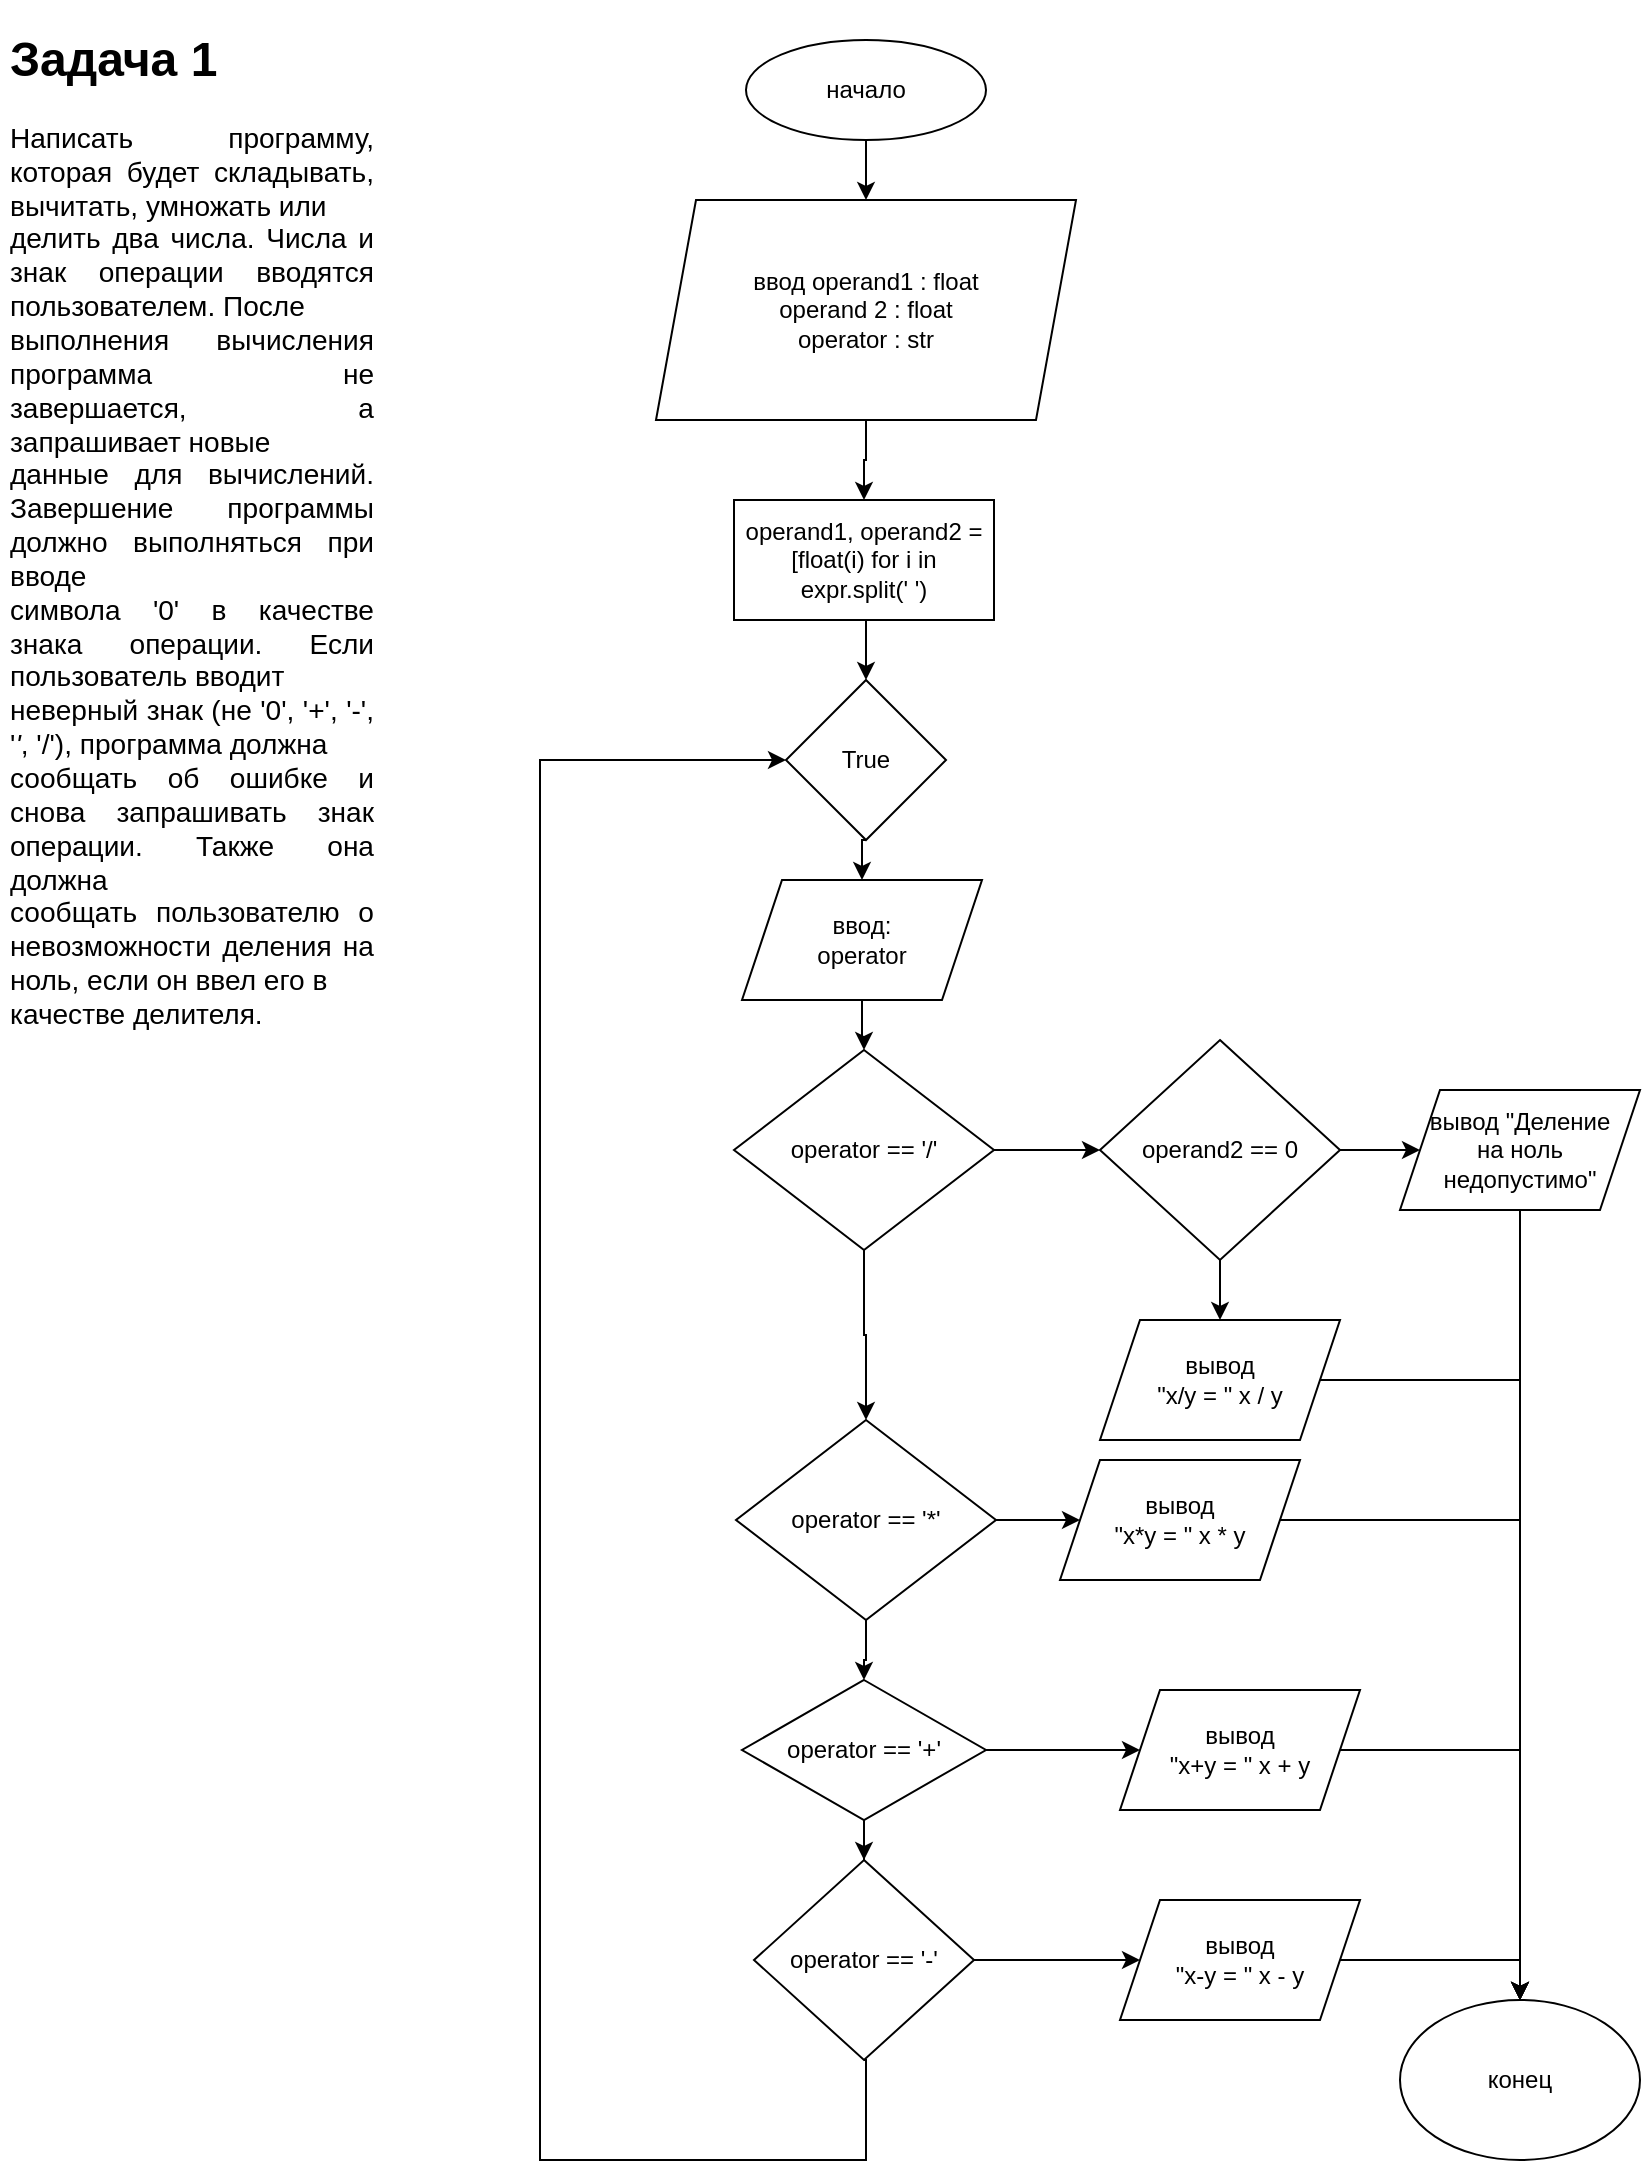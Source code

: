 <mxfile version="14.2.4" type="github" pages="8">
  <diagram id="EzASjkeUc9YUfDuBzCXT" name="task1">
    <mxGraphModel dx="1422" dy="769" grid="1" gridSize="10" guides="1" tooltips="1" connect="1" arrows="1" fold="1" page="1" pageScale="1" pageWidth="850" pageHeight="1100" math="0" shadow="0">
      <root>
        <mxCell id="0" />
        <mxCell id="1" parent="0" />
        <mxCell id="eIb4do0UcWBsjmEa_eNk-1" value="&lt;h1 align=&quot;justify&quot;&gt;Задача 1&lt;br&gt;&lt;/h1&gt;&lt;h3 align=&quot;justify&quot;&gt;&lt;span style=&quot;font-weight: normal&quot;&gt;Написать программу, которая будет складывать, вычитать, умножать или&lt;br&gt; делить два числа. Числа и знак операции вводятся пользователем. После &lt;br&gt;выполнения вычисления программа не завершается, а запрашивает новые &lt;br&gt;данные для вычислений. Завершение программы должно выполняться при вводе&lt;br&gt; символа &#39;0&#39; в качестве знака операции. Если пользователь вводит &lt;br&gt;неверный знак (не &#39;0&#39;, &#39;+&#39;, &#39;-&#39;, &#39;&lt;em&gt;&#39;&lt;/em&gt;, &#39;/&#39;), программа должна &lt;br&gt;сообщать об ошибке и снова запрашивать знак операции. Также она должна &lt;br&gt;сообщать пользователю о невозможности деления на ноль, если он ввел его в&lt;br&gt; качестве делителя.&lt;/span&gt;&lt;/h3&gt;" style="text;html=1;strokeColor=none;fillColor=none;spacing=5;spacingTop=-20;whiteSpace=wrap;overflow=hidden;rounded=0;" vertex="1" parent="1">
          <mxGeometry x="20" y="20" width="190" height="510" as="geometry" />
        </mxCell>
        <mxCell id="eIb4do0UcWBsjmEa_eNk-4" value="" style="edgeStyle=orthogonalEdgeStyle;rounded=0;orthogonalLoop=1;jettySize=auto;html=1;" edge="1" parent="1" source="eIb4do0UcWBsjmEa_eNk-2" target="eIb4do0UcWBsjmEa_eNk-3">
          <mxGeometry relative="1" as="geometry" />
        </mxCell>
        <mxCell id="eIb4do0UcWBsjmEa_eNk-2" value="начало" style="ellipse;whiteSpace=wrap;html=1;" vertex="1" parent="1">
          <mxGeometry x="393" y="30" width="120" height="50" as="geometry" />
        </mxCell>
        <mxCell id="eIb4do0UcWBsjmEa_eNk-7" value="" style="edgeStyle=orthogonalEdgeStyle;rounded=0;orthogonalLoop=1;jettySize=auto;html=1;" edge="1" parent="1" source="eIb4do0UcWBsjmEa_eNk-3" target="eIb4do0UcWBsjmEa_eNk-6">
          <mxGeometry relative="1" as="geometry" />
        </mxCell>
        <mxCell id="eIb4do0UcWBsjmEa_eNk-3" value="&lt;div&gt;ввод operand1 : float&lt;/div&gt;&lt;div&gt;operand 2 : float&lt;/div&gt;&lt;div&gt;operator : str&lt;br&gt;&lt;/div&gt;" style="shape=parallelogram;perimeter=parallelogramPerimeter;whiteSpace=wrap;html=1;fixedSize=1;" vertex="1" parent="1">
          <mxGeometry x="348" y="110" width="210" height="110" as="geometry" />
        </mxCell>
        <mxCell id="eIb4do0UcWBsjmEa_eNk-50" style="edgeStyle=orthogonalEdgeStyle;rounded=0;orthogonalLoop=1;jettySize=auto;html=1;exitX=0.5;exitY=1;exitDx=0;exitDy=0;entryX=0.5;entryY=0;entryDx=0;entryDy=0;" edge="1" parent="1" source="eIb4do0UcWBsjmEa_eNk-6" target="eIb4do0UcWBsjmEa_eNk-48">
          <mxGeometry relative="1" as="geometry" />
        </mxCell>
        <mxCell id="eIb4do0UcWBsjmEa_eNk-6" value="operand1, operand2 = [float(i) for i in expr.split(&#39; &#39;)" style="rounded=0;whiteSpace=wrap;html=1;" vertex="1" parent="1">
          <mxGeometry x="387" y="260" width="130" height="60" as="geometry" />
        </mxCell>
        <mxCell id="eIb4do0UcWBsjmEa_eNk-25" value="" style="edgeStyle=orthogonalEdgeStyle;rounded=0;orthogonalLoop=1;jettySize=auto;html=1;" edge="1" parent="1" source="eIb4do0UcWBsjmEa_eNk-9" target="eIb4do0UcWBsjmEa_eNk-24">
          <mxGeometry relative="1" as="geometry" />
        </mxCell>
        <mxCell id="luZELQRz_s7xss6PnCHT-1" value="" style="edgeStyle=orthogonalEdgeStyle;rounded=0;orthogonalLoop=1;jettySize=auto;html=1;" edge="1" parent="1" source="eIb4do0UcWBsjmEa_eNk-9" target="eIb4do0UcWBsjmEa_eNk-11">
          <mxGeometry relative="1" as="geometry" />
        </mxCell>
        <mxCell id="eIb4do0UcWBsjmEa_eNk-9" value="operator == &#39;/&#39;" style="rhombus;whiteSpace=wrap;html=1;" vertex="1" parent="1">
          <mxGeometry x="387" y="535" width="130" height="100" as="geometry" />
        </mxCell>
        <mxCell id="eIb4do0UcWBsjmEa_eNk-18" value="" style="edgeStyle=orthogonalEdgeStyle;rounded=0;orthogonalLoop=1;jettySize=auto;html=1;" edge="1" parent="1" source="eIb4do0UcWBsjmEa_eNk-11" target="eIb4do0UcWBsjmEa_eNk-17">
          <mxGeometry relative="1" as="geometry" />
        </mxCell>
        <mxCell id="eIb4do0UcWBsjmEa_eNk-20" value="" style="edgeStyle=orthogonalEdgeStyle;rounded=0;orthogonalLoop=1;jettySize=auto;html=1;" edge="1" parent="1" source="eIb4do0UcWBsjmEa_eNk-11" target="eIb4do0UcWBsjmEa_eNk-19">
          <mxGeometry relative="1" as="geometry" />
        </mxCell>
        <mxCell id="eIb4do0UcWBsjmEa_eNk-11" value="operand2 == 0" style="rhombus;whiteSpace=wrap;html=1;" vertex="1" parent="1">
          <mxGeometry x="570" y="530" width="120" height="110" as="geometry" />
        </mxCell>
        <mxCell id="eIb4do0UcWBsjmEa_eNk-70" style="edgeStyle=orthogonalEdgeStyle;rounded=0;orthogonalLoop=1;jettySize=auto;html=1;entryX=0.5;entryY=0;entryDx=0;entryDy=0;" edge="1" parent="1" source="eIb4do0UcWBsjmEa_eNk-17" target="eIb4do0UcWBsjmEa_eNk-36">
          <mxGeometry relative="1" as="geometry" />
        </mxCell>
        <mxCell id="eIb4do0UcWBsjmEa_eNk-17" value="&lt;div&gt;вывод &quot;Деление &lt;br&gt;&lt;/div&gt;&lt;div&gt;на ноль&lt;/div&gt;&lt;div&gt;недопустимо&quot;&lt;br&gt;&lt;/div&gt;" style="shape=parallelogram;perimeter=parallelogramPerimeter;whiteSpace=wrap;html=1;fixedSize=1;" vertex="1" parent="1">
          <mxGeometry x="720" y="555" width="120" height="60" as="geometry" />
        </mxCell>
        <mxCell id="eIb4do0UcWBsjmEa_eNk-68" style="edgeStyle=orthogonalEdgeStyle;rounded=0;orthogonalLoop=1;jettySize=auto;html=1;exitX=1;exitY=0.5;exitDx=0;exitDy=0;" edge="1" parent="1" source="eIb4do0UcWBsjmEa_eNk-19" target="eIb4do0UcWBsjmEa_eNk-36">
          <mxGeometry relative="1" as="geometry">
            <Array as="points">
              <mxPoint x="780" y="700" />
            </Array>
          </mxGeometry>
        </mxCell>
        <mxCell id="eIb4do0UcWBsjmEa_eNk-19" value="&lt;div&gt;вывод&lt;/div&gt;&lt;div&gt;&quot;x/y = &quot; x / y&lt;br&gt;&lt;/div&gt;" style="shape=parallelogram;perimeter=parallelogramPerimeter;whiteSpace=wrap;html=1;fixedSize=1;" vertex="1" parent="1">
          <mxGeometry x="570" y="670" width="120" height="60" as="geometry" />
        </mxCell>
        <mxCell id="eIb4do0UcWBsjmEa_eNk-29" value="" style="edgeStyle=orthogonalEdgeStyle;rounded=0;orthogonalLoop=1;jettySize=auto;html=1;" edge="1" parent="1" source="eIb4do0UcWBsjmEa_eNk-24" target="eIb4do0UcWBsjmEa_eNk-28">
          <mxGeometry relative="1" as="geometry" />
        </mxCell>
        <mxCell id="eIb4do0UcWBsjmEa_eNk-56" style="edgeStyle=orthogonalEdgeStyle;rounded=0;orthogonalLoop=1;jettySize=auto;html=1;exitX=1;exitY=0.5;exitDx=0;exitDy=0;" edge="1" parent="1" source="eIb4do0UcWBsjmEa_eNk-24" target="eIb4do0UcWBsjmEa_eNk-26">
          <mxGeometry relative="1" as="geometry" />
        </mxCell>
        <mxCell id="eIb4do0UcWBsjmEa_eNk-24" value="operator == &#39;*&#39;" style="rhombus;whiteSpace=wrap;html=1;" vertex="1" parent="1">
          <mxGeometry x="388" y="720" width="130" height="100" as="geometry" />
        </mxCell>
        <mxCell id="eIb4do0UcWBsjmEa_eNk-71" style="edgeStyle=orthogonalEdgeStyle;rounded=0;orthogonalLoop=1;jettySize=auto;html=1;entryX=0.5;entryY=0;entryDx=0;entryDy=0;" edge="1" parent="1" source="eIb4do0UcWBsjmEa_eNk-26" target="eIb4do0UcWBsjmEa_eNk-36">
          <mxGeometry relative="1" as="geometry" />
        </mxCell>
        <mxCell id="eIb4do0UcWBsjmEa_eNk-26" value="&lt;div&gt;вывод&lt;/div&gt;&lt;div&gt;&quot;x*y = &quot; x * y&lt;br&gt;&lt;/div&gt;" style="shape=parallelogram;perimeter=parallelogramPerimeter;whiteSpace=wrap;html=1;fixedSize=1;" vertex="1" parent="1">
          <mxGeometry x="550" y="740" width="120" height="60" as="geometry" />
        </mxCell>
        <mxCell id="eIb4do0UcWBsjmEa_eNk-31" value="" style="edgeStyle=orthogonalEdgeStyle;rounded=0;orthogonalLoop=1;jettySize=auto;html=1;" edge="1" parent="1" source="eIb4do0UcWBsjmEa_eNk-28" target="eIb4do0UcWBsjmEa_eNk-30">
          <mxGeometry relative="1" as="geometry" />
        </mxCell>
        <mxCell id="eIb4do0UcWBsjmEa_eNk-55" style="edgeStyle=orthogonalEdgeStyle;rounded=0;orthogonalLoop=1;jettySize=auto;html=1;exitX=1;exitY=0.5;exitDx=0;exitDy=0;" edge="1" parent="1" source="eIb4do0UcWBsjmEa_eNk-28" target="eIb4do0UcWBsjmEa_eNk-32">
          <mxGeometry relative="1" as="geometry" />
        </mxCell>
        <mxCell id="eIb4do0UcWBsjmEa_eNk-28" value="operator == &#39;+&#39;" style="rhombus;whiteSpace=wrap;html=1;" vertex="1" parent="1">
          <mxGeometry x="391" y="850" width="122" height="70" as="geometry" />
        </mxCell>
        <mxCell id="eIb4do0UcWBsjmEa_eNk-52" style="edgeStyle=orthogonalEdgeStyle;rounded=0;orthogonalLoop=1;jettySize=auto;html=1;exitX=0.5;exitY=1;exitDx=0;exitDy=0;entryX=0;entryY=0.5;entryDx=0;entryDy=0;" edge="1" parent="1" source="eIb4do0UcWBsjmEa_eNk-30" target="eIb4do0UcWBsjmEa_eNk-48">
          <mxGeometry relative="1" as="geometry">
            <Array as="points">
              <mxPoint x="453" y="1090" />
              <mxPoint x="290" y="1090" />
              <mxPoint x="290" y="390" />
            </Array>
          </mxGeometry>
        </mxCell>
        <mxCell id="eIb4do0UcWBsjmEa_eNk-63" style="edgeStyle=orthogonalEdgeStyle;rounded=0;orthogonalLoop=1;jettySize=auto;html=1;exitX=1;exitY=0.5;exitDx=0;exitDy=0;" edge="1" parent="1" source="eIb4do0UcWBsjmEa_eNk-30" target="eIb4do0UcWBsjmEa_eNk-34">
          <mxGeometry relative="1" as="geometry" />
        </mxCell>
        <mxCell id="eIb4do0UcWBsjmEa_eNk-30" value="operator == &#39;-&#39;" style="rhombus;whiteSpace=wrap;html=1;" vertex="1" parent="1">
          <mxGeometry x="397" y="940" width="110" height="100" as="geometry" />
        </mxCell>
        <mxCell id="eIb4do0UcWBsjmEa_eNk-66" style="edgeStyle=orthogonalEdgeStyle;rounded=0;orthogonalLoop=1;jettySize=auto;html=1;exitX=1;exitY=0.5;exitDx=0;exitDy=0;entryX=0.5;entryY=0;entryDx=0;entryDy=0;" edge="1" parent="1" source="eIb4do0UcWBsjmEa_eNk-32" target="eIb4do0UcWBsjmEa_eNk-36">
          <mxGeometry relative="1" as="geometry" />
        </mxCell>
        <mxCell id="eIb4do0UcWBsjmEa_eNk-32" value="&lt;div&gt;вывод&lt;/div&gt;&lt;div&gt;&quot;x+y = &quot; x + y&lt;br&gt;&lt;/div&gt;" style="shape=parallelogram;perimeter=parallelogramPerimeter;whiteSpace=wrap;html=1;fixedSize=1;" vertex="1" parent="1">
          <mxGeometry x="580" y="855" width="120" height="60" as="geometry" />
        </mxCell>
        <mxCell id="eIb4do0UcWBsjmEa_eNk-65" style="edgeStyle=orthogonalEdgeStyle;rounded=0;orthogonalLoop=1;jettySize=auto;html=1;exitX=1;exitY=0.5;exitDx=0;exitDy=0;entryX=0.5;entryY=0;entryDx=0;entryDy=0;" edge="1" parent="1" source="eIb4do0UcWBsjmEa_eNk-34" target="eIb4do0UcWBsjmEa_eNk-36">
          <mxGeometry relative="1" as="geometry" />
        </mxCell>
        <mxCell id="eIb4do0UcWBsjmEa_eNk-34" value="&lt;div&gt;вывод&lt;/div&gt;&lt;div&gt;&quot;x-y = &quot; x - y&lt;br&gt;&lt;/div&gt;" style="shape=parallelogram;perimeter=parallelogramPerimeter;whiteSpace=wrap;html=1;fixedSize=1;" vertex="1" parent="1">
          <mxGeometry x="580" y="960" width="120" height="60" as="geometry" />
        </mxCell>
        <mxCell id="eIb4do0UcWBsjmEa_eNk-36" value="конец" style="ellipse;whiteSpace=wrap;html=1;" vertex="1" parent="1">
          <mxGeometry x="720" y="1010" width="120" height="80" as="geometry" />
        </mxCell>
        <mxCell id="luZELQRz_s7xss6PnCHT-5" style="edgeStyle=orthogonalEdgeStyle;rounded=0;orthogonalLoop=1;jettySize=auto;html=1;exitX=0.5;exitY=1;exitDx=0;exitDy=0;entryX=0.5;entryY=0;entryDx=0;entryDy=0;" edge="1" parent="1" source="eIb4do0UcWBsjmEa_eNk-48" target="luZELQRz_s7xss6PnCHT-2">
          <mxGeometry relative="1" as="geometry" />
        </mxCell>
        <mxCell id="eIb4do0UcWBsjmEa_eNk-48" value="True" style="rhombus;whiteSpace=wrap;html=1;" vertex="1" parent="1">
          <mxGeometry x="413" y="350" width="80" height="80" as="geometry" />
        </mxCell>
        <mxCell id="luZELQRz_s7xss6PnCHT-4" value="" style="edgeStyle=orthogonalEdgeStyle;rounded=0;orthogonalLoop=1;jettySize=auto;html=1;" edge="1" parent="1" source="luZELQRz_s7xss6PnCHT-2" target="eIb4do0UcWBsjmEa_eNk-9">
          <mxGeometry relative="1" as="geometry" />
        </mxCell>
        <mxCell id="luZELQRz_s7xss6PnCHT-2" value="&lt;div&gt;ввод:&lt;/div&gt;&lt;div&gt;operator&lt;br&gt;&lt;/div&gt;" style="shape=parallelogram;perimeter=parallelogramPerimeter;whiteSpace=wrap;html=1;fixedSize=1;" vertex="1" parent="1">
          <mxGeometry x="391" y="450" width="120" height="60" as="geometry" />
        </mxCell>
      </root>
    </mxGraphModel>
  </diagram>
  <diagram id="J5wOWpaHuWn8QOXcayYZ" name="task2">
    <mxGraphModel dx="1662" dy="769" grid="1" gridSize="10" guides="1" tooltips="1" connect="1" arrows="1" fold="1" page="1" pageScale="1" pageWidth="850" pageHeight="1100" math="0" shadow="0">
      <root>
        <mxCell id="nQ7fILv1Uxp5tYOBVHkx-0" />
        <mxCell id="nQ7fILv1Uxp5tYOBVHkx-1" parent="nQ7fILv1Uxp5tYOBVHkx-0" />
        <mxCell id="YmT6RnZbGF7rjvmt9WGU-0" value="&lt;h1&gt;Задача 2&lt;/h1&gt;&lt;div&gt;&lt;h3&gt;&lt;span style=&quot;font-weight: normal&quot;&gt;Посчитать четные и нечетные цифры введенного натурального числа. &lt;br/&gt;Например, если введено число 34560, в нем 3 четные цифры (4, 6 и 0) и 2 &lt;br/&gt;нечетные (3 и 5).&lt;/span&gt;&lt;/h3&gt;&lt;/div&gt;" style="text;html=1;strokeColor=none;fillColor=none;spacing=5;spacingTop=-20;whiteSpace=wrap;overflow=hidden;rounded=0;" vertex="1" parent="nQ7fILv1Uxp5tYOBVHkx-1">
          <mxGeometry x="30" y="30" width="190" height="250" as="geometry" />
        </mxCell>
        <mxCell id="YmT6RnZbGF7rjvmt9WGU-11" value="" style="edgeStyle=orthogonalEdgeStyle;rounded=0;orthogonalLoop=1;jettySize=auto;html=1;" edge="1" parent="nQ7fILv1Uxp5tYOBVHkx-1" source="YmT6RnZbGF7rjvmt9WGU-1" target="YmT6RnZbGF7rjvmt9WGU-2">
          <mxGeometry relative="1" as="geometry" />
        </mxCell>
        <mxCell id="YmT6RnZbGF7rjvmt9WGU-1" value="начало" style="ellipse;whiteSpace=wrap;html=1;" vertex="1" parent="nQ7fILv1Uxp5tYOBVHkx-1">
          <mxGeometry x="390" y="20" width="120" height="50" as="geometry" />
        </mxCell>
        <mxCell id="YmT6RnZbGF7rjvmt9WGU-12" value="" style="edgeStyle=orthogonalEdgeStyle;rounded=0;orthogonalLoop=1;jettySize=auto;html=1;" edge="1" parent="nQ7fILv1Uxp5tYOBVHkx-1" source="YmT6RnZbGF7rjvmt9WGU-2" target="YmT6RnZbGF7rjvmt9WGU-5">
          <mxGeometry relative="1" as="geometry" />
        </mxCell>
        <mxCell id="YmT6RnZbGF7rjvmt9WGU-2" value="Ввод x : int" style="shape=parallelogram;perimeter=parallelogramPerimeter;whiteSpace=wrap;html=1;fixedSize=1;" vertex="1" parent="nQ7fILv1Uxp5tYOBVHkx-1">
          <mxGeometry x="390" y="110" width="120" height="60" as="geometry" />
        </mxCell>
        <mxCell id="YmT6RnZbGF7rjvmt9WGU-20" style="edgeStyle=orthogonalEdgeStyle;rounded=0;orthogonalLoop=1;jettySize=auto;html=1;exitX=0;exitY=0.5;exitDx=0;exitDy=0;" edge="1" parent="nQ7fILv1Uxp5tYOBVHkx-1" source="YmT6RnZbGF7rjvmt9WGU-3" target="YmT6RnZbGF7rjvmt9WGU-8">
          <mxGeometry relative="1" as="geometry">
            <Array as="points">
              <mxPoint x="190" y="340" />
              <mxPoint x="190" y="660" />
            </Array>
          </mxGeometry>
        </mxCell>
        <mxCell id="YmT6RnZbGF7rjvmt9WGU-3" value="for i in x" style="shape=hexagon;perimeter=hexagonPerimeter2;whiteSpace=wrap;html=1;fixedSize=1;" vertex="1" parent="nQ7fILv1Uxp5tYOBVHkx-1">
          <mxGeometry x="390" y="300" width="120" height="80" as="geometry" />
        </mxCell>
        <mxCell id="YmT6RnZbGF7rjvmt9WGU-14" value="" style="edgeStyle=orthogonalEdgeStyle;rounded=0;orthogonalLoop=1;jettySize=auto;html=1;" edge="1" parent="nQ7fILv1Uxp5tYOBVHkx-1" source="YmT6RnZbGF7rjvmt9WGU-4" target="YmT6RnZbGF7rjvmt9WGU-3">
          <mxGeometry relative="1" as="geometry" />
        </mxCell>
        <mxCell id="YmT6RnZbGF7rjvmt9WGU-15" style="edgeStyle=orthogonalEdgeStyle;rounded=0;orthogonalLoop=1;jettySize=auto;html=1;exitX=0;exitY=0.5;exitDx=0;exitDy=0;entryX=0.5;entryY=0;entryDx=0;entryDy=0;" edge="1" parent="nQ7fILv1Uxp5tYOBVHkx-1" source="YmT6RnZbGF7rjvmt9WGU-4" target="YmT6RnZbGF7rjvmt9WGU-6">
          <mxGeometry relative="1" as="geometry" />
        </mxCell>
        <mxCell id="YmT6RnZbGF7rjvmt9WGU-16" style="edgeStyle=orthogonalEdgeStyle;rounded=0;orthogonalLoop=1;jettySize=auto;html=1;exitX=1;exitY=0.5;exitDx=0;exitDy=0;entryX=0.45;entryY=0;entryDx=0;entryDy=0;entryPerimeter=0;" edge="1" parent="nQ7fILv1Uxp5tYOBVHkx-1" source="YmT6RnZbGF7rjvmt9WGU-4" target="YmT6RnZbGF7rjvmt9WGU-7">
          <mxGeometry relative="1" as="geometry" />
        </mxCell>
        <mxCell id="YmT6RnZbGF7rjvmt9WGU-4" value="int(i) % 2 == 0" style="rhombus;whiteSpace=wrap;html=1;" vertex="1" parent="nQ7fILv1Uxp5tYOBVHkx-1">
          <mxGeometry x="400" y="420" width="100" height="80" as="geometry" />
        </mxCell>
        <mxCell id="YmT6RnZbGF7rjvmt9WGU-13" value="" style="edgeStyle=orthogonalEdgeStyle;rounded=0;orthogonalLoop=1;jettySize=auto;html=1;" edge="1" parent="nQ7fILv1Uxp5tYOBVHkx-1" source="YmT6RnZbGF7rjvmt9WGU-5" target="YmT6RnZbGF7rjvmt9WGU-3">
          <mxGeometry relative="1" as="geometry" />
        </mxCell>
        <mxCell id="YmT6RnZbGF7rjvmt9WGU-5" value="&lt;div&gt;odd = 0&lt;/div&gt;&lt;div&gt;even = 0&lt;br&gt;&lt;/div&gt;" style="rounded=0;whiteSpace=wrap;html=1;" vertex="1" parent="nQ7fILv1Uxp5tYOBVHkx-1">
          <mxGeometry x="390" y="210" width="120" height="60" as="geometry" />
        </mxCell>
        <mxCell id="YmT6RnZbGF7rjvmt9WGU-17" style="edgeStyle=orthogonalEdgeStyle;rounded=0;orthogonalLoop=1;jettySize=auto;html=1;entryX=1;entryY=0.5;entryDx=0;entryDy=0;" edge="1" parent="nQ7fILv1Uxp5tYOBVHkx-1" source="YmT6RnZbGF7rjvmt9WGU-6" target="YmT6RnZbGF7rjvmt9WGU-3">
          <mxGeometry relative="1" as="geometry">
            <Array as="points">
              <mxPoint x="320" y="590" />
              <mxPoint x="730" y="590" />
              <mxPoint x="730" y="340" />
            </Array>
          </mxGeometry>
        </mxCell>
        <mxCell id="YmT6RnZbGF7rjvmt9WGU-6" value="odd +=1" style="rounded=0;whiteSpace=wrap;html=1;" vertex="1" parent="nQ7fILv1Uxp5tYOBVHkx-1">
          <mxGeometry x="260" y="500" width="120" height="60" as="geometry" />
        </mxCell>
        <mxCell id="YmT6RnZbGF7rjvmt9WGU-19" style="edgeStyle=orthogonalEdgeStyle;rounded=0;orthogonalLoop=1;jettySize=auto;html=1;exitX=1;exitY=0.5;exitDx=0;exitDy=0;entryX=1;entryY=0.5;entryDx=0;entryDy=0;" edge="1" parent="nQ7fILv1Uxp5tYOBVHkx-1" source="YmT6RnZbGF7rjvmt9WGU-7" target="YmT6RnZbGF7rjvmt9WGU-3">
          <mxGeometry relative="1" as="geometry" />
        </mxCell>
        <mxCell id="YmT6RnZbGF7rjvmt9WGU-7" value="even += 1" style="rounded=0;whiteSpace=wrap;html=1;" vertex="1" parent="nQ7fILv1Uxp5tYOBVHkx-1">
          <mxGeometry x="540" y="500" width="120" height="60" as="geometry" />
        </mxCell>
        <mxCell id="YmT6RnZbGF7rjvmt9WGU-21" style="edgeStyle=orthogonalEdgeStyle;rounded=0;orthogonalLoop=1;jettySize=auto;html=1;exitX=0.5;exitY=1;exitDx=0;exitDy=0;entryX=0.5;entryY=0;entryDx=0;entryDy=0;" edge="1" parent="nQ7fILv1Uxp5tYOBVHkx-1" source="YmT6RnZbGF7rjvmt9WGU-8" target="YmT6RnZbGF7rjvmt9WGU-10">
          <mxGeometry relative="1" as="geometry" />
        </mxCell>
        <mxCell id="YmT6RnZbGF7rjvmt9WGU-8" value="&lt;div&gt;вывод&lt;/div&gt;&lt;div&gt;чётных цифр even&lt;/div&gt;&lt;div&gt;нечётных - odd&lt;br&gt;&lt;/div&gt;" style="shape=parallelogram;perimeter=parallelogramPerimeter;whiteSpace=wrap;html=1;fixedSize=1;" vertex="1" parent="nQ7fILv1Uxp5tYOBVHkx-1">
          <mxGeometry x="375" y="630" width="150" height="60" as="geometry" />
        </mxCell>
        <mxCell id="YmT6RnZbGF7rjvmt9WGU-10" value="конец" style="ellipse;whiteSpace=wrap;html=1;" vertex="1" parent="nQ7fILv1Uxp5tYOBVHkx-1">
          <mxGeometry x="390" y="760" width="120" height="80" as="geometry" />
        </mxCell>
      </root>
    </mxGraphModel>
  </diagram>
  <diagram id="kjdQ1iZGK-C0zEhDgT_i" name="task3">
    <mxGraphModel dx="1662" dy="769" grid="1" gridSize="10" guides="1" tooltips="1" connect="1" arrows="1" fold="1" page="1" pageScale="1" pageWidth="850" pageHeight="1100" math="0" shadow="0">
      <root>
        <mxCell id="tNZoUQiBjypt3u2doqxU-0" />
        <mxCell id="tNZoUQiBjypt3u2doqxU-1" parent="tNZoUQiBjypt3u2doqxU-0" />
        <mxCell id="tNZoUQiBjypt3u2doqxU-2" value="&lt;h1&gt;Задача 3&lt;/h1&gt;&lt;div&gt;&lt;h3&gt;&lt;span style=&quot;font-weight: normal&quot;&gt;Сформировать из введенного числа обратное по порядку входящих в него&lt;br/&gt; цифр и вывести на экран. Например, если введено число 3486, надо &lt;br/&gt;вывести 6843.&lt;/span&gt;&lt;/h3&gt;&lt;/div&gt;" style="text;html=1;strokeColor=none;fillColor=none;spacing=5;spacingTop=-20;whiteSpace=wrap;overflow=hidden;rounded=0;" vertex="1" parent="tNZoUQiBjypt3u2doqxU-1">
          <mxGeometry x="40" y="40" width="200" height="200" as="geometry" />
        </mxCell>
        <mxCell id="BPFPt23OrnXxRPkjqkTA-2" value="" style="edgeStyle=orthogonalEdgeStyle;rounded=0;orthogonalLoop=1;jettySize=auto;html=1;" edge="1" parent="tNZoUQiBjypt3u2doqxU-1" source="BPFPt23OrnXxRPkjqkTA-0" target="BPFPt23OrnXxRPkjqkTA-1">
          <mxGeometry relative="1" as="geometry" />
        </mxCell>
        <mxCell id="BPFPt23OrnXxRPkjqkTA-0" value="начало" style="ellipse;whiteSpace=wrap;html=1;" vertex="1" parent="tNZoUQiBjypt3u2doqxU-1">
          <mxGeometry x="365" y="40" width="120" height="50" as="geometry" />
        </mxCell>
        <mxCell id="BPFPt23OrnXxRPkjqkTA-9" value="" style="edgeStyle=orthogonalEdgeStyle;rounded=0;orthogonalLoop=1;jettySize=auto;html=1;" edge="1" parent="tNZoUQiBjypt3u2doqxU-1" source="BPFPt23OrnXxRPkjqkTA-1" target="BPFPt23OrnXxRPkjqkTA-5">
          <mxGeometry relative="1" as="geometry" />
        </mxCell>
        <mxCell id="BPFPt23OrnXxRPkjqkTA-1" value="Ввод x : int" style="shape=parallelogram;perimeter=parallelogramPerimeter;whiteSpace=wrap;html=1;fixedSize=1;" vertex="1" parent="tNZoUQiBjypt3u2doqxU-1">
          <mxGeometry x="365" y="130" width="120" height="60" as="geometry" />
        </mxCell>
        <mxCell id="BPFPt23OrnXxRPkjqkTA-7" value="" style="edgeStyle=orthogonalEdgeStyle;rounded=0;orthogonalLoop=1;jettySize=auto;html=1;" edge="1" parent="tNZoUQiBjypt3u2doqxU-1" source="BPFPt23OrnXxRPkjqkTA-3" target="BPFPt23OrnXxRPkjqkTA-6">
          <mxGeometry relative="1" as="geometry" />
        </mxCell>
        <mxCell id="BPFPt23OrnXxRPkjqkTA-14" style="edgeStyle=orthogonalEdgeStyle;rounded=0;orthogonalLoop=1;jettySize=auto;html=1;exitX=0;exitY=0.5;exitDx=0;exitDy=0;" edge="1" parent="tNZoUQiBjypt3u2doqxU-1" source="BPFPt23OrnXxRPkjqkTA-3" target="BPFPt23OrnXxRPkjqkTA-12">
          <mxGeometry relative="1" as="geometry">
            <Array as="points">
              <mxPoint x="260" y="360" />
              <mxPoint x="260" y="520" />
              <mxPoint x="425" y="520" />
            </Array>
          </mxGeometry>
        </mxCell>
        <mxCell id="BPFPt23OrnXxRPkjqkTA-3" value="for i in x" style="shape=hexagon;perimeter=hexagonPerimeter2;whiteSpace=wrap;html=1;fixedSize=1;" vertex="1" parent="tNZoUQiBjypt3u2doqxU-1">
          <mxGeometry x="365" y="320" width="120" height="80" as="geometry" />
        </mxCell>
        <mxCell id="BPFPt23OrnXxRPkjqkTA-8" value="" style="edgeStyle=orthogonalEdgeStyle;rounded=0;orthogonalLoop=1;jettySize=auto;html=1;" edge="1" parent="tNZoUQiBjypt3u2doqxU-1" source="BPFPt23OrnXxRPkjqkTA-5" target="BPFPt23OrnXxRPkjqkTA-3">
          <mxGeometry relative="1" as="geometry" />
        </mxCell>
        <mxCell id="BPFPt23OrnXxRPkjqkTA-5" value="reverse_x = &quot;&quot;" style="rounded=0;whiteSpace=wrap;html=1;" vertex="1" parent="tNZoUQiBjypt3u2doqxU-1">
          <mxGeometry x="365" y="230" width="120" height="60" as="geometry" />
        </mxCell>
        <mxCell id="BPFPt23OrnXxRPkjqkTA-11" style="edgeStyle=orthogonalEdgeStyle;rounded=0;orthogonalLoop=1;jettySize=auto;html=1;entryX=1;entryY=0.5;entryDx=0;entryDy=0;" edge="1" parent="tNZoUQiBjypt3u2doqxU-1" source="BPFPt23OrnXxRPkjqkTA-6" target="BPFPt23OrnXxRPkjqkTA-3">
          <mxGeometry relative="1" as="geometry">
            <Array as="points">
              <mxPoint x="580" y="470" />
              <mxPoint x="580" y="360" />
            </Array>
          </mxGeometry>
        </mxCell>
        <mxCell id="BPFPt23OrnXxRPkjqkTA-6" value="reverse_x = f&quot;{i}{reverse_x}&quot;" style="rounded=0;whiteSpace=wrap;html=1;" vertex="1" parent="tNZoUQiBjypt3u2doqxU-1">
          <mxGeometry x="311" y="440" width="228" height="60" as="geometry" />
        </mxCell>
        <mxCell id="BPFPt23OrnXxRPkjqkTA-16" value="" style="edgeStyle=orthogonalEdgeStyle;rounded=0;orthogonalLoop=1;jettySize=auto;html=1;" edge="1" parent="tNZoUQiBjypt3u2doqxU-1" source="BPFPt23OrnXxRPkjqkTA-12" target="BPFPt23OrnXxRPkjqkTA-15">
          <mxGeometry relative="1" as="geometry" />
        </mxCell>
        <mxCell id="BPFPt23OrnXxRPkjqkTA-12" value="&lt;div&gt;вывод&lt;/div&gt;&lt;div&gt;reverse_x&lt;br&gt;&lt;/div&gt;" style="shape=parallelogram;perimeter=parallelogramPerimeter;whiteSpace=wrap;html=1;fixedSize=1;" vertex="1" parent="tNZoUQiBjypt3u2doqxU-1">
          <mxGeometry x="365" y="560" width="120" height="60" as="geometry" />
        </mxCell>
        <mxCell id="BPFPt23OrnXxRPkjqkTA-15" value="конец" style="ellipse;whiteSpace=wrap;html=1;" vertex="1" parent="tNZoUQiBjypt3u2doqxU-1">
          <mxGeometry x="365" y="670" width="120" height="60" as="geometry" />
        </mxCell>
      </root>
    </mxGraphModel>
  </diagram>
  <diagram id="qSyBNCt10udKd_qaAAnI" name="task4">
    <mxGraphModel dx="1662" dy="769" grid="1" gridSize="10" guides="1" tooltips="1" connect="1" arrows="1" fold="1" page="1" pageScale="1" pageWidth="850" pageHeight="1100" math="0" shadow="0">
      <root>
        <mxCell id="93uvG0SD91xhJ2ZVUghh-0" />
        <mxCell id="93uvG0SD91xhJ2ZVUghh-1" parent="93uvG0SD91xhJ2ZVUghh-0" />
        <mxCell id="93uvG0SD91xhJ2ZVUghh-3" value="&lt;br&gt;&lt;h1&gt;Задача 4&lt;/h1&gt;&lt;div&gt;&lt;h3&gt;&lt;span style=&quot;font-weight: normal&quot;&gt;Найти сумму n элементов следующего ряда чисел: 1, -0.5, 0.25, -0.125,… Количество элементов (n) вводится с клавиатуры.&lt;/span&gt;&lt;/h3&gt;&lt;/div&gt;&lt;div&gt;&lt;br&gt;&lt;/div&gt;&lt;div&gt;s(n) = b1(q**n-1)/q-1&lt;br&gt;&lt;/div&gt;&lt;div&gt;&lt;br&gt;&lt;/div&gt;&lt;div&gt;b1 =1 &lt;br&gt;&lt;/div&gt;&lt;div&gt;q = -1/2&lt;/div&gt;&lt;div&gt;&lt;br&gt;&lt;/div&gt;" style="text;html=1;strokeColor=none;fillColor=none;spacing=5;spacingTop=-20;whiteSpace=wrap;overflow=hidden;rounded=0;" vertex="1" parent="93uvG0SD91xhJ2ZVUghh-1">
          <mxGeometry x="40" y="40" width="190" height="280" as="geometry" />
        </mxCell>
        <mxCell id="93uvG0SD91xhJ2ZVUghh-6" value="" style="edgeStyle=orthogonalEdgeStyle;rounded=0;orthogonalLoop=1;jettySize=auto;html=1;" edge="1" parent="93uvG0SD91xhJ2ZVUghh-1" source="93uvG0SD91xhJ2ZVUghh-4" target="93uvG0SD91xhJ2ZVUghh-5">
          <mxGeometry relative="1" as="geometry" />
        </mxCell>
        <mxCell id="93uvG0SD91xhJ2ZVUghh-4" value="начало" style="ellipse;whiteSpace=wrap;html=1;" vertex="1" parent="93uvG0SD91xhJ2ZVUghh-1">
          <mxGeometry x="350" y="60" width="120" height="40" as="geometry" />
        </mxCell>
        <mxCell id="93uvG0SD91xhJ2ZVUghh-8" value="" style="edgeStyle=orthogonalEdgeStyle;rounded=0;orthogonalLoop=1;jettySize=auto;html=1;" edge="1" parent="93uvG0SD91xhJ2ZVUghh-1" source="93uvG0SD91xhJ2ZVUghh-5" target="93uvG0SD91xhJ2ZVUghh-7">
          <mxGeometry relative="1" as="geometry" />
        </mxCell>
        <mxCell id="93uvG0SD91xhJ2ZVUghh-5" value="ввод n : int" style="shape=parallelogram;perimeter=parallelogramPerimeter;whiteSpace=wrap;html=1;fixedSize=1;" vertex="1" parent="93uvG0SD91xhJ2ZVUghh-1">
          <mxGeometry x="350" y="130" width="120" height="60" as="geometry" />
        </mxCell>
        <mxCell id="93uvG0SD91xhJ2ZVUghh-12" value="" style="edgeStyle=orthogonalEdgeStyle;rounded=0;orthogonalLoop=1;jettySize=auto;html=1;" edge="1" parent="93uvG0SD91xhJ2ZVUghh-1" source="93uvG0SD91xhJ2ZVUghh-7" target="93uvG0SD91xhJ2ZVUghh-11">
          <mxGeometry relative="1" as="geometry" />
        </mxCell>
        <mxCell id="93uvG0SD91xhJ2ZVUghh-7" value="s =((-0.5)**n - 1)/(-1.5)" style="rounded=0;whiteSpace=wrap;html=1;" vertex="1" parent="93uvG0SD91xhJ2ZVUghh-1">
          <mxGeometry x="315" y="230" width="190" height="90" as="geometry" />
        </mxCell>
        <mxCell id="93uvG0SD91xhJ2ZVUghh-14" value="" style="edgeStyle=orthogonalEdgeStyle;rounded=0;orthogonalLoop=1;jettySize=auto;html=1;" edge="1" parent="93uvG0SD91xhJ2ZVUghh-1" source="93uvG0SD91xhJ2ZVUghh-11" target="93uvG0SD91xhJ2ZVUghh-13">
          <mxGeometry relative="1" as="geometry" />
        </mxCell>
        <mxCell id="93uvG0SD91xhJ2ZVUghh-11" value="вывод s" style="shape=parallelogram;perimeter=parallelogramPerimeter;whiteSpace=wrap;html=1;fixedSize=1;rounded=0;" vertex="1" parent="93uvG0SD91xhJ2ZVUghh-1">
          <mxGeometry x="350" y="415" width="120" height="60" as="geometry" />
        </mxCell>
        <mxCell id="93uvG0SD91xhJ2ZVUghh-13" value="конец" style="ellipse;whiteSpace=wrap;html=1;rounded=0;" vertex="1" parent="93uvG0SD91xhJ2ZVUghh-1">
          <mxGeometry x="350" y="545" width="120" height="80" as="geometry" />
        </mxCell>
      </root>
    </mxGraphModel>
  </diagram>
  <diagram id="4AUhTlVSXuqrDll-S8be" name="task5">
    <mxGraphModel dx="1662" dy="769" grid="1" gridSize="10" guides="1" tooltips="1" connect="1" arrows="1" fold="1" page="1" pageScale="1" pageWidth="850" pageHeight="1100" math="0" shadow="0">
      <root>
        <mxCell id="-ESV15nMrRf56y_xAhT5-0" />
        <mxCell id="-ESV15nMrRf56y_xAhT5-1" parent="-ESV15nMrRf56y_xAhT5-0" />
        <mxCell id="-ESV15nMrRf56y_xAhT5-2" value="&lt;h1&gt;Задача 5&lt;br&gt;&lt;/h1&gt;&lt;h3&gt;&lt;span style=&quot;font-weight: normal&quot;&gt;Вывести на экран коды и символы таблицы ASCII, начиная с символа под&lt;br/&gt; номером 32 и заканчивая 127-м включительно. Вывод выполнить в табличной&lt;br/&gt; форме: по десять пар «код-символ» в каждой строке.&lt;/span&gt;&lt;/h3&gt;" style="text;html=1;strokeColor=none;fillColor=none;spacing=5;spacingTop=-20;whiteSpace=wrap;overflow=hidden;rounded=0;" vertex="1" parent="-ESV15nMrRf56y_xAhT5-1">
          <mxGeometry x="40" y="40" width="180" height="250" as="geometry" />
        </mxCell>
        <mxCell id="-ESV15nMrRf56y_xAhT5-7" value="" style="edgeStyle=orthogonalEdgeStyle;rounded=0;orthogonalLoop=1;jettySize=auto;html=1;" edge="1" parent="-ESV15nMrRf56y_xAhT5-1" source="-ESV15nMrRf56y_xAhT5-4" target="-ESV15nMrRf56y_xAhT5-6">
          <mxGeometry relative="1" as="geometry" />
        </mxCell>
        <mxCell id="-ESV15nMrRf56y_xAhT5-4" value="начало" style="ellipse;whiteSpace=wrap;html=1;" vertex="1" parent="-ESV15nMrRf56y_xAhT5-1">
          <mxGeometry x="365" y="40" width="120" height="50" as="geometry" />
        </mxCell>
        <mxCell id="-ESV15nMrRf56y_xAhT5-9" value="" style="edgeStyle=orthogonalEdgeStyle;rounded=0;orthogonalLoop=1;jettySize=auto;html=1;" edge="1" parent="-ESV15nMrRf56y_xAhT5-1" source="-ESV15nMrRf56y_xAhT5-6" target="-ESV15nMrRf56y_xAhT5-8">
          <mxGeometry relative="1" as="geometry" />
        </mxCell>
        <mxCell id="-ESV15nMrRf56y_xAhT5-6" value="&lt;div&gt;i = 0&lt;br&gt;&lt;/div&gt;&lt;div&gt;end = 127&lt;br&gt;&lt;/div&gt;&lt;div&gt;out = &quot;&quot;&lt;br&gt;&lt;/div&gt;" style="rounded=0;whiteSpace=wrap;html=1;" vertex="1" parent="-ESV15nMrRf56y_xAhT5-1">
          <mxGeometry x="365" y="135" width="120" height="60" as="geometry" />
        </mxCell>
        <mxCell id="-ESV15nMrRf56y_xAhT5-19" value="" style="edgeStyle=orthogonalEdgeStyle;rounded=0;orthogonalLoop=1;jettySize=auto;html=1;" edge="1" parent="-ESV15nMrRf56y_xAhT5-1" source="-ESV15nMrRf56y_xAhT5-8" target="-ESV15nMrRf56y_xAhT5-18">
          <mxGeometry relative="1" as="geometry" />
        </mxCell>
        <mxCell id="-ESV15nMrRf56y_xAhT5-22" value="" style="edgeStyle=orthogonalEdgeStyle;rounded=0;orthogonalLoop=1;jettySize=auto;html=1;" edge="1" parent="-ESV15nMrRf56y_xAhT5-1" source="-ESV15nMrRf56y_xAhT5-8" target="-ESV15nMrRf56y_xAhT5-11">
          <mxGeometry relative="1" as="geometry" />
        </mxCell>
        <mxCell id="-ESV15nMrRf56y_xAhT5-8" value="while i+32 &amp;lt; end+1" style="shape=hexagon;perimeter=hexagonPerimeter2;whiteSpace=wrap;html=1;fixedSize=1;" vertex="1" parent="-ESV15nMrRf56y_xAhT5-1">
          <mxGeometry x="365" y="230" width="120" height="80" as="geometry" />
        </mxCell>
        <mxCell id="-ESV15nMrRf56y_xAhT5-13" value="" style="edgeStyle=orthogonalEdgeStyle;rounded=0;orthogonalLoop=1;jettySize=auto;html=1;" edge="1" parent="-ESV15nMrRf56y_xAhT5-1" source="-ESV15nMrRf56y_xAhT5-11" target="-ESV15nMrRf56y_xAhT5-12">
          <mxGeometry relative="1" as="geometry" />
        </mxCell>
        <mxCell id="-ESV15nMrRf56y_xAhT5-28" style="edgeStyle=orthogonalEdgeStyle;rounded=0;orthogonalLoop=1;jettySize=auto;html=1;exitX=1;exitY=0.5;exitDx=0;exitDy=0;entryX=1;entryY=0.5;entryDx=0;entryDy=0;" edge="1" parent="-ESV15nMrRf56y_xAhT5-1" source="-ESV15nMrRf56y_xAhT5-11" target="-ESV15nMrRf56y_xAhT5-25">
          <mxGeometry relative="1" as="geometry" />
        </mxCell>
        <mxCell id="-ESV15nMrRf56y_xAhT5-11" value="i == 10" style="rhombus;whiteSpace=wrap;html=1;" vertex="1" parent="-ESV15nMrRf56y_xAhT5-1">
          <mxGeometry x="385" y="350" width="80" height="80" as="geometry" />
        </mxCell>
        <mxCell id="-ESV15nMrRf56y_xAhT5-26" value="" style="edgeStyle=orthogonalEdgeStyle;rounded=0;orthogonalLoop=1;jettySize=auto;html=1;" edge="1" parent="-ESV15nMrRf56y_xAhT5-1" source="-ESV15nMrRf56y_xAhT5-12" target="-ESV15nMrRf56y_xAhT5-25">
          <mxGeometry relative="1" as="geometry" />
        </mxCell>
        <mxCell id="-ESV15nMrRf56y_xAhT5-12" value="out = f&quot;{out}\n&quot;" style="rounded=0;whiteSpace=wrap;html=1;" vertex="1" parent="-ESV15nMrRf56y_xAhT5-1">
          <mxGeometry x="365" y="460" width="120" height="60" as="geometry" />
        </mxCell>
        <mxCell id="-ESV15nMrRf56y_xAhT5-21" value="" style="edgeStyle=orthogonalEdgeStyle;rounded=0;orthogonalLoop=1;jettySize=auto;html=1;" edge="1" parent="-ESV15nMrRf56y_xAhT5-1" source="-ESV15nMrRf56y_xAhT5-18" target="-ESV15nMrRf56y_xAhT5-20">
          <mxGeometry relative="1" as="geometry" />
        </mxCell>
        <mxCell id="-ESV15nMrRf56y_xAhT5-18" value="вывод out" style="shape=parallelogram;perimeter=parallelogramPerimeter;whiteSpace=wrap;html=1;fixedSize=1;" vertex="1" parent="-ESV15nMrRf56y_xAhT5-1">
          <mxGeometry x="580" y="480" width="120" height="60" as="geometry" />
        </mxCell>
        <mxCell id="-ESV15nMrRf56y_xAhT5-20" value="конец" style="ellipse;whiteSpace=wrap;html=1;" vertex="1" parent="-ESV15nMrRf56y_xAhT5-1">
          <mxGeometry x="580" y="600" width="120" height="60" as="geometry" />
        </mxCell>
        <mxCell id="-ESV15nMrRf56y_xAhT5-29" style="edgeStyle=orthogonalEdgeStyle;rounded=0;orthogonalLoop=1;jettySize=auto;html=1;entryX=0;entryY=0.5;entryDx=0;entryDy=0;" edge="1" parent="-ESV15nMrRf56y_xAhT5-1" source="-ESV15nMrRf56y_xAhT5-25" target="-ESV15nMrRf56y_xAhT5-8">
          <mxGeometry relative="1" as="geometry">
            <Array as="points">
              <mxPoint x="300" y="590" />
              <mxPoint x="300" y="270" />
            </Array>
          </mxGeometry>
        </mxCell>
        <mxCell id="-ESV15nMrRf56y_xAhT5-25" value="&lt;div&gt;out = f&quot;{out}{i+32:&amp;lt;3} : {chr(i+32):&amp;lt;3}&quot;&lt;/div&gt;&lt;div&gt;i+=1&lt;br&gt;&lt;/div&gt;" style="rounded=0;whiteSpace=wrap;html=1;" vertex="1" parent="-ESV15nMrRf56y_xAhT5-1">
          <mxGeometry x="320" y="560" width="210" height="60" as="geometry" />
        </mxCell>
        <mxCell id="-ESV15nMrRf56y_xAhT5-30" value="N" style="text;html=1;strokeColor=none;fillColor=none;align=center;verticalAlign=middle;whiteSpace=wrap;rounded=0;" vertex="1" parent="-ESV15nMrRf56y_xAhT5-1">
          <mxGeometry x="470" y="360" width="40" height="20" as="geometry" />
        </mxCell>
        <mxCell id="-ESV15nMrRf56y_xAhT5-31" value="&lt;div&gt;Y&lt;/div&gt;" style="text;html=1;strokeColor=none;fillColor=none;align=center;verticalAlign=middle;whiteSpace=wrap;rounded=0;" vertex="1" parent="-ESV15nMrRf56y_xAhT5-1">
          <mxGeometry x="380" y="430" width="40" height="20" as="geometry" />
        </mxCell>
      </root>
    </mxGraphModel>
  </diagram>
  <diagram id="KuLKAg1H82muCiVvFN9k" name="task6">
    <mxGraphModel dx="1662" dy="769" grid="1" gridSize="10" guides="1" tooltips="1" connect="1" arrows="1" fold="1" page="1" pageScale="1" pageWidth="850" pageHeight="1100" math="0" shadow="0">
      <root>
        <mxCell id="YzHpVwu1u4rObcuXOifT-0" />
        <mxCell id="YzHpVwu1u4rObcuXOifT-1" parent="YzHpVwu1u4rObcuXOifT-0" />
        <mxCell id="YzHpVwu1u4rObcuXOifT-2" value="&lt;h1&gt;Задача 6&lt;/h1&gt;&lt;div&gt;&lt;h3&gt;&lt;span style=&quot;font-weight: normal&quot;&gt; В программе генерируется случайное целое число от 0 до 100. &lt;br/&gt;Пользователь должен его отгадать не более чем за 10 попыток. После &lt;br/&gt;каждой неудачной попытки должно сообщаться, больше или меньше введенное &lt;br/&gt;пользователем число, чем то, что загадано. Если за 10 попыток число не &lt;br/&gt;отгадано, вывести ответ.&lt;/span&gt;&lt;/h3&gt;&lt;/div&gt;" style="text;html=1;strokeColor=none;fillColor=none;spacing=5;spacingTop=-20;whiteSpace=wrap;overflow=hidden;rounded=0;" vertex="1" parent="YzHpVwu1u4rObcuXOifT-1">
          <mxGeometry x="40" y="40" width="180" height="320" as="geometry" />
        </mxCell>
        <mxCell id="YzHpVwu1u4rObcuXOifT-10" value="" style="edgeStyle=orthogonalEdgeStyle;rounded=0;orthogonalLoop=1;jettySize=auto;html=1;" edge="1" parent="YzHpVwu1u4rObcuXOifT-1" source="YzHpVwu1u4rObcuXOifT-3" target="YzHpVwu1u4rObcuXOifT-4">
          <mxGeometry relative="1" as="geometry" />
        </mxCell>
        <mxCell id="YzHpVwu1u4rObcuXOifT-3" value="начало" style="ellipse;whiteSpace=wrap;html=1;" vertex="1" parent="YzHpVwu1u4rObcuXOifT-1">
          <mxGeometry x="410" y="40" width="120" height="60" as="geometry" />
        </mxCell>
        <mxCell id="YzHpVwu1u4rObcuXOifT-9" value="" style="edgeStyle=orthogonalEdgeStyle;rounded=0;orthogonalLoop=1;jettySize=auto;html=1;" edge="1" parent="YzHpVwu1u4rObcuXOifT-1" source="YzHpVwu1u4rObcuXOifT-4" target="YzHpVwu1u4rObcuXOifT-5">
          <mxGeometry relative="1" as="geometry" />
        </mxCell>
        <mxCell id="YzHpVwu1u4rObcuXOifT-4" value="&lt;div&gt;num = randint(100)&lt;/div&gt;&lt;div&gt;try = 10&lt;br&gt;&lt;/div&gt;" style="rounded=0;whiteSpace=wrap;html=1;" vertex="1" parent="YzHpVwu1u4rObcuXOifT-1">
          <mxGeometry x="410" y="130" width="120" height="60" as="geometry" />
        </mxCell>
        <mxCell id="YzHpVwu1u4rObcuXOifT-8" value="" style="edgeStyle=orthogonalEdgeStyle;rounded=0;orthogonalLoop=1;jettySize=auto;html=1;" edge="1" parent="YzHpVwu1u4rObcuXOifT-1" source="YzHpVwu1u4rObcuXOifT-5" target="YzHpVwu1u4rObcuXOifT-7">
          <mxGeometry relative="1" as="geometry" />
        </mxCell>
        <mxCell id="YzHpVwu1u4rObcuXOifT-5" value="True" style="rhombus;whiteSpace=wrap;html=1;" vertex="1" parent="YzHpVwu1u4rObcuXOifT-1">
          <mxGeometry x="430" y="230" width="80" height="80" as="geometry" />
        </mxCell>
        <mxCell id="YzHpVwu1u4rObcuXOifT-26" value="" style="edgeStyle=orthogonalEdgeStyle;rounded=0;orthogonalLoop=1;jettySize=auto;html=1;" edge="1" parent="YzHpVwu1u4rObcuXOifT-1" source="YzHpVwu1u4rObcuXOifT-7" target="YzHpVwu1u4rObcuXOifT-25">
          <mxGeometry relative="1" as="geometry" />
        </mxCell>
        <mxCell id="YzHpVwu1u4rObcuXOifT-7" value="ввод guess" style="shape=parallelogram;perimeter=parallelogramPerimeter;whiteSpace=wrap;html=1;fixedSize=1;" vertex="1" parent="YzHpVwu1u4rObcuXOifT-1">
          <mxGeometry x="410" y="350" width="120" height="60" as="geometry" />
        </mxCell>
        <mxCell id="YzHpVwu1u4rObcuXOifT-18" value="" style="edgeStyle=orthogonalEdgeStyle;rounded=0;orthogonalLoop=1;jettySize=auto;html=1;" edge="1" parent="YzHpVwu1u4rObcuXOifT-1" source="YzHpVwu1u4rObcuXOifT-11" target="YzHpVwu1u4rObcuXOifT-17">
          <mxGeometry relative="1" as="geometry" />
        </mxCell>
        <mxCell id="YzHpVwu1u4rObcuXOifT-30" value="" style="edgeStyle=orthogonalEdgeStyle;rounded=0;orthogonalLoop=1;jettySize=auto;html=1;" edge="1" parent="YzHpVwu1u4rObcuXOifT-1" source="YzHpVwu1u4rObcuXOifT-11" target="YzHpVwu1u4rObcuXOifT-12">
          <mxGeometry relative="1" as="geometry" />
        </mxCell>
        <mxCell id="YzHpVwu1u4rObcuXOifT-11" value="guess == num" style="rhombus;whiteSpace=wrap;html=1;" vertex="1" parent="YzHpVwu1u4rObcuXOifT-1">
          <mxGeometry x="415" y="610" width="110" height="100" as="geometry" />
        </mxCell>
        <mxCell id="YzHpVwu1u4rObcuXOifT-52" style="edgeStyle=orthogonalEdgeStyle;rounded=0;orthogonalLoop=1;jettySize=auto;html=1;exitX=0.5;exitY=1;exitDx=0;exitDy=0;" edge="1" parent="YzHpVwu1u4rObcuXOifT-1" source="YzHpVwu1u4rObcuXOifT-12" target="YzHpVwu1u4rObcuXOifT-23">
          <mxGeometry relative="1" as="geometry" />
        </mxCell>
        <mxCell id="YzHpVwu1u4rObcuXOifT-55" style="edgeStyle=orthogonalEdgeStyle;rounded=0;orthogonalLoop=1;jettySize=auto;html=1;exitX=0;exitY=0.5;exitDx=0;exitDy=0;entryX=1;entryY=0.5;entryDx=0;entryDy=0;" edge="1" parent="YzHpVwu1u4rObcuXOifT-1" source="YzHpVwu1u4rObcuXOifT-12" target="YzHpVwu1u4rObcuXOifT-21">
          <mxGeometry relative="1" as="geometry" />
        </mxCell>
        <mxCell id="YzHpVwu1u4rObcuXOifT-12" value="guess &amp;gt; num" style="rhombus;whiteSpace=wrap;html=1;" vertex="1" parent="YzHpVwu1u4rObcuXOifT-1">
          <mxGeometry x="415" y="740" width="110" height="100" as="geometry" />
        </mxCell>
        <mxCell id="YzHpVwu1u4rObcuXOifT-44" style="edgeStyle=orthogonalEdgeStyle;rounded=0;orthogonalLoop=1;jettySize=auto;html=1;" edge="1" parent="YzHpVwu1u4rObcuXOifT-1" source="YzHpVwu1u4rObcuXOifT-17" target="YzHpVwu1u4rObcuXOifT-41">
          <mxGeometry relative="1" as="geometry" />
        </mxCell>
        <mxCell id="YzHpVwu1u4rObcuXOifT-17" value="&lt;div&gt;вывод &lt;br&gt;&lt;/div&gt;&lt;div&gt;&quot;вы угадали!&quot;&lt;br&gt;&lt;/div&gt;" style="shape=parallelogram;perimeter=parallelogramPerimeter;whiteSpace=wrap;html=1;fixedSize=1;" vertex="1" parent="YzHpVwu1u4rObcuXOifT-1">
          <mxGeometry x="610" y="630" width="120" height="60" as="geometry" />
        </mxCell>
        <mxCell id="YzHpVwu1u4rObcuXOifT-29" style="edgeStyle=orthogonalEdgeStyle;rounded=0;orthogonalLoop=1;jettySize=auto;html=1;exitX=0;exitY=0.5;exitDx=0;exitDy=0;" edge="1" parent="YzHpVwu1u4rObcuXOifT-1" source="YzHpVwu1u4rObcuXOifT-21">
          <mxGeometry relative="1" as="geometry">
            <mxPoint x="420" y="270" as="targetPoint" />
            <Array as="points">
              <mxPoint x="220" y="790" />
              <mxPoint x="220" y="270" />
            </Array>
          </mxGeometry>
        </mxCell>
        <mxCell id="YzHpVwu1u4rObcuXOifT-21" value="&lt;div&gt;Вывод&lt;/div&gt;&lt;div&gt;&quot;Нет, число больше.&lt;/div&gt;&lt;div&gt;Ещё попыток: tries&lt;/div&gt;" style="shape=parallelogram;perimeter=parallelogramPerimeter;whiteSpace=wrap;html=1;fixedSize=1;" vertex="1" parent="YzHpVwu1u4rObcuXOifT-1">
          <mxGeometry x="240" y="760" width="155" height="60" as="geometry" />
        </mxCell>
        <mxCell id="YzHpVwu1u4rObcuXOifT-28" style="edgeStyle=orthogonalEdgeStyle;rounded=0;orthogonalLoop=1;jettySize=auto;html=1;exitX=0;exitY=0.5;exitDx=0;exitDy=0;" edge="1" parent="YzHpVwu1u4rObcuXOifT-1" source="YzHpVwu1u4rObcuXOifT-23" target="YzHpVwu1u4rObcuXOifT-5">
          <mxGeometry relative="1" as="geometry">
            <Array as="points">
              <mxPoint x="220" y="900" />
              <mxPoint x="220" y="270" />
            </Array>
          </mxGeometry>
        </mxCell>
        <mxCell id="YzHpVwu1u4rObcuXOifT-23" value="&lt;div&gt;Вывод:&lt;/div&gt;&lt;div&gt;&quot;Нет, число меньше.&lt;/div&gt;&lt;div&gt;Ещё попыток: tries&lt;/div&gt;" style="shape=parallelogram;perimeter=parallelogramPerimeter;whiteSpace=wrap;html=1;fixedSize=1;" vertex="1" parent="YzHpVwu1u4rObcuXOifT-1">
          <mxGeometry x="210" y="880" width="145" height="60" as="geometry" />
        </mxCell>
        <mxCell id="YzHpVwu1u4rObcuXOifT-32" value="" style="edgeStyle=orthogonalEdgeStyle;rounded=0;orthogonalLoop=1;jettySize=auto;html=1;" edge="1" parent="YzHpVwu1u4rObcuXOifT-1" source="YzHpVwu1u4rObcuXOifT-25" target="YzHpVwu1u4rObcuXOifT-31">
          <mxGeometry relative="1" as="geometry" />
        </mxCell>
        <mxCell id="YzHpVwu1u4rObcuXOifT-25" value="tries -= 1" style="rounded=0;whiteSpace=wrap;html=1;" vertex="1" parent="YzHpVwu1u4rObcuXOifT-1">
          <mxGeometry x="410" y="440" width="120" height="60" as="geometry" />
        </mxCell>
        <mxCell id="YzHpVwu1u4rObcuXOifT-33" value="" style="edgeStyle=orthogonalEdgeStyle;rounded=0;orthogonalLoop=1;jettySize=auto;html=1;" edge="1" parent="YzHpVwu1u4rObcuXOifT-1" source="YzHpVwu1u4rObcuXOifT-31" target="YzHpVwu1u4rObcuXOifT-11">
          <mxGeometry relative="1" as="geometry" />
        </mxCell>
        <mxCell id="YzHpVwu1u4rObcuXOifT-35" value="" style="edgeStyle=orthogonalEdgeStyle;rounded=0;orthogonalLoop=1;jettySize=auto;html=1;" edge="1" parent="YzHpVwu1u4rObcuXOifT-1" source="YzHpVwu1u4rObcuXOifT-31" target="YzHpVwu1u4rObcuXOifT-34">
          <mxGeometry relative="1" as="geometry" />
        </mxCell>
        <mxCell id="YzHpVwu1u4rObcuXOifT-31" value="&lt;div&gt;tries &amp;gt;0&lt;/div&gt;" style="rhombus;whiteSpace=wrap;html=1;" vertex="1" parent="YzHpVwu1u4rObcuXOifT-1">
          <mxGeometry x="400" y="520" width="140" height="50" as="geometry" />
        </mxCell>
        <mxCell id="YzHpVwu1u4rObcuXOifT-46" style="edgeStyle=orthogonalEdgeStyle;rounded=0;orthogonalLoop=1;jettySize=auto;html=1;exitX=0.75;exitY=1;exitDx=0;exitDy=0;entryX=0.5;entryY=0;entryDx=0;entryDy=0;" edge="1" parent="YzHpVwu1u4rObcuXOifT-1" source="YzHpVwu1u4rObcuXOifT-34" target="YzHpVwu1u4rObcuXOifT-41">
          <mxGeometry relative="1" as="geometry">
            <Array as="points">
              <mxPoint x="770" y="575" />
            </Array>
          </mxGeometry>
        </mxCell>
        <mxCell id="YzHpVwu1u4rObcuXOifT-34" value="&lt;div&gt;попытки закончились&lt;/div&gt;&lt;div&gt;число было num&lt;br&gt;&lt;/div&gt;" style="shape=parallelogram;perimeter=parallelogramPerimeter;whiteSpace=wrap;html=1;fixedSize=1;" vertex="1" parent="YzHpVwu1u4rObcuXOifT-1">
          <mxGeometry x="630" y="515" width="170" height="60" as="geometry" />
        </mxCell>
        <mxCell id="YzHpVwu1u4rObcuXOifT-36" value="&lt;div&gt;Y&lt;/div&gt;" style="text;html=1;strokeColor=none;fillColor=none;align=center;verticalAlign=middle;whiteSpace=wrap;rounded=0;" vertex="1" parent="YzHpVwu1u4rObcuXOifT-1">
          <mxGeometry x="530" y="630" width="40" height="20" as="geometry" />
        </mxCell>
        <mxCell id="YzHpVwu1u4rObcuXOifT-37" value="&lt;div&gt;Y&lt;/div&gt;" style="text;html=1;strokeColor=none;fillColor=none;align=center;verticalAlign=middle;whiteSpace=wrap;rounded=0;" vertex="1" parent="YzHpVwu1u4rObcuXOifT-1">
          <mxGeometry x="390" y="760" width="40" height="20" as="geometry" />
        </mxCell>
        <mxCell id="YzHpVwu1u4rObcuXOifT-41" value="конец" style="ellipse;whiteSpace=wrap;html=1;" vertex="1" parent="YzHpVwu1u4rObcuXOifT-1">
          <mxGeometry x="710" y="900" width="120" height="60" as="geometry" />
        </mxCell>
        <mxCell id="YzHpVwu1u4rObcuXOifT-47" value="N" style="text;html=1;strokeColor=none;fillColor=none;align=center;verticalAlign=middle;whiteSpace=wrap;rounded=0;" vertex="1" parent="YzHpVwu1u4rObcuXOifT-1">
          <mxGeometry x="530" y="515" width="40" height="20" as="geometry" />
        </mxCell>
        <mxCell id="YzHpVwu1u4rObcuXOifT-48" value="&lt;div&gt;Y&lt;/div&gt;" style="text;html=1;strokeColor=none;fillColor=none;align=center;verticalAlign=middle;whiteSpace=wrap;rounded=0;" vertex="1" parent="YzHpVwu1u4rObcuXOifT-1">
          <mxGeometry x="460" y="580" width="40" height="20" as="geometry" />
        </mxCell>
        <mxCell id="YzHpVwu1u4rObcuXOifT-49" value="N" style="text;html=1;strokeColor=none;fillColor=none;align=center;verticalAlign=middle;whiteSpace=wrap;rounded=0;" vertex="1" parent="YzHpVwu1u4rObcuXOifT-1">
          <mxGeometry x="470" y="710" width="40" height="20" as="geometry" />
        </mxCell>
        <mxCell id="YzHpVwu1u4rObcuXOifT-50" value="N" style="text;html=1;strokeColor=none;fillColor=none;align=center;verticalAlign=middle;whiteSpace=wrap;rounded=0;" vertex="1" parent="YzHpVwu1u4rObcuXOifT-1">
          <mxGeometry x="400" y="620" width="40" height="20" as="geometry" />
        </mxCell>
        <mxCell id="YzHpVwu1u4rObcuXOifT-54" value="N" style="text;html=1;strokeColor=none;fillColor=none;align=center;verticalAlign=middle;whiteSpace=wrap;rounded=0;" vertex="1" parent="YzHpVwu1u4rObcuXOifT-1">
          <mxGeometry x="460" y="850" width="40" height="20" as="geometry" />
        </mxCell>
      </root>
    </mxGraphModel>
  </diagram>
  <diagram id="owQYb0c74LN71R5ygvS9" name="task7">
    <mxGraphModel dx="1662" dy="769" grid="1" gridSize="10" guides="1" tooltips="1" connect="1" arrows="1" fold="1" page="1" pageScale="1" pageWidth="850" pageHeight="1100" math="0" shadow="0">
      <root>
        <mxCell id="8Nt-7vb5-V1as7N0HN6o-0" />
        <mxCell id="8Nt-7vb5-V1as7N0HN6o-1" parent="8Nt-7vb5-V1as7N0HN6o-0" />
        <mxCell id="8Nt-7vb5-V1as7N0HN6o-2" value="&lt;h1&gt;Задача 7&lt;/h1&gt;&lt;div&gt;&lt;h3&gt;&lt;span style=&quot;font-weight: normal&quot;&gt;Написать программу, доказывающую или проверяющую, что для множества &lt;br/&gt;натуральных чисел выполняется равенство: 1+2+...+n = n(n+1)/2, где n — &lt;br/&gt;любое натуральное число.&lt;/span&gt;&lt;/h3&gt;&lt;/div&gt;" style="text;html=1;strokeColor=none;fillColor=none;spacing=5;spacingTop=-20;whiteSpace=wrap;overflow=hidden;rounded=0;" vertex="1" parent="8Nt-7vb5-V1as7N0HN6o-1">
          <mxGeometry x="40" y="40" width="190" height="230" as="geometry" />
        </mxCell>
        <mxCell id="8Nt-7vb5-V1as7N0HN6o-5" value="" style="edgeStyle=orthogonalEdgeStyle;rounded=0;orthogonalLoop=1;jettySize=auto;html=1;" edge="1" parent="8Nt-7vb5-V1as7N0HN6o-1" source="8Nt-7vb5-V1as7N0HN6o-3" target="8Nt-7vb5-V1as7N0HN6o-4">
          <mxGeometry relative="1" as="geometry" />
        </mxCell>
        <mxCell id="8Nt-7vb5-V1as7N0HN6o-3" value="начало" style="ellipse;whiteSpace=wrap;html=1;" vertex="1" parent="8Nt-7vb5-V1as7N0HN6o-1">
          <mxGeometry x="380" y="40" width="120" height="50" as="geometry" />
        </mxCell>
        <mxCell id="8Nt-7vb5-V1as7N0HN6o-15" value="" style="edgeStyle=orthogonalEdgeStyle;rounded=0;orthogonalLoop=1;jettySize=auto;html=1;" edge="1" parent="8Nt-7vb5-V1as7N0HN6o-1" source="8Nt-7vb5-V1as7N0HN6o-4" target="8Nt-7vb5-V1as7N0HN6o-6">
          <mxGeometry relative="1" as="geometry" />
        </mxCell>
        <mxCell id="8Nt-7vb5-V1as7N0HN6o-4" value="Ввод x : int" style="shape=parallelogram;perimeter=parallelogramPerimeter;whiteSpace=wrap;html=1;fixedSize=1;" vertex="1" parent="8Nt-7vb5-V1as7N0HN6o-1">
          <mxGeometry x="380" y="130" width="120" height="60" as="geometry" />
        </mxCell>
        <mxCell id="8Nt-7vb5-V1as7N0HN6o-9" value="" style="edgeStyle=orthogonalEdgeStyle;rounded=0;orthogonalLoop=1;jettySize=auto;html=1;" edge="1" parent="8Nt-7vb5-V1as7N0HN6o-1" source="8Nt-7vb5-V1as7N0HN6o-6" target="8Nt-7vb5-V1as7N0HN6o-8">
          <mxGeometry relative="1" as="geometry" />
        </mxCell>
        <mxCell id="8Nt-7vb5-V1as7N0HN6o-6" value="&lt;div&gt;&lt;br&gt;&lt;/div&gt;&lt;div&gt;opt1 = x*(x+1)/2&lt;/div&gt;&lt;div&gt;opt2 = (x+1)*(x+2)/2&lt;br&gt;&lt;/div&gt;&lt;div&gt;i = 0&lt;br&gt;&lt;/div&gt;&lt;div&gt;cnt = 0&lt;br&gt;&lt;/div&gt;" style="rounded=0;whiteSpace=wrap;html=1;" vertex="1" parent="8Nt-7vb5-V1as7N0HN6o-1">
          <mxGeometry x="370" y="240" width="140" height="80" as="geometry" />
        </mxCell>
        <mxCell id="8Nt-7vb5-V1as7N0HN6o-11" value="" style="edgeStyle=orthogonalEdgeStyle;rounded=0;orthogonalLoop=1;jettySize=auto;html=1;" edge="1" parent="8Nt-7vb5-V1as7N0HN6o-1" source="8Nt-7vb5-V1as7N0HN6o-8" target="8Nt-7vb5-V1as7N0HN6o-10">
          <mxGeometry relative="1" as="geometry" />
        </mxCell>
        <mxCell id="8Nt-7vb5-V1as7N0HN6o-21" value="" style="edgeStyle=orthogonalEdgeStyle;rounded=0;orthogonalLoop=1;jettySize=auto;html=1;" edge="1" parent="8Nt-7vb5-V1as7N0HN6o-1" source="8Nt-7vb5-V1as7N0HN6o-8" target="8Nt-7vb5-V1as7N0HN6o-20">
          <mxGeometry relative="1" as="geometry" />
        </mxCell>
        <mxCell id="8Nt-7vb5-V1as7N0HN6o-8" value="while i &amp;lt; x+1" style="shape=hexagon;perimeter=hexagonPerimeter2;whiteSpace=wrap;html=1;fixedSize=1;rounded=0;" vertex="1" parent="8Nt-7vb5-V1as7N0HN6o-1">
          <mxGeometry x="380" y="360" width="120" height="80" as="geometry" />
        </mxCell>
        <mxCell id="8Nt-7vb5-V1as7N0HN6o-12" style="edgeStyle=orthogonalEdgeStyle;rounded=0;orthogonalLoop=1;jettySize=auto;html=1;entryX=0;entryY=0.5;entryDx=0;entryDy=0;" edge="1" parent="8Nt-7vb5-V1as7N0HN6o-1" source="8Nt-7vb5-V1as7N0HN6o-10" target="8Nt-7vb5-V1as7N0HN6o-8">
          <mxGeometry relative="1" as="geometry">
            <Array as="points">
              <mxPoint x="430" y="580" />
              <mxPoint x="350" y="580" />
              <mxPoint x="350" y="410" />
            </Array>
          </mxGeometry>
        </mxCell>
        <mxCell id="8Nt-7vb5-V1as7N0HN6o-10" value="&lt;div&gt;cnt += i&lt;/div&gt;&lt;div&gt;i+=1&lt;br&gt;&lt;/div&gt;" style="whiteSpace=wrap;html=1;rounded=0;" vertex="1" parent="8Nt-7vb5-V1as7N0HN6o-1">
          <mxGeometry x="380" y="500" width="120" height="60" as="geometry" />
        </mxCell>
        <mxCell id="8Nt-7vb5-V1as7N0HN6o-18" value="конец" style="ellipse;whiteSpace=wrap;html=1;" vertex="1" parent="8Nt-7vb5-V1as7N0HN6o-1">
          <mxGeometry x="710" y="680" width="120" height="60" as="geometry" />
        </mxCell>
        <mxCell id="8Nt-7vb5-V1as7N0HN6o-24" value="" style="edgeStyle=orthogonalEdgeStyle;rounded=0;orthogonalLoop=1;jettySize=auto;html=1;" edge="1" parent="8Nt-7vb5-V1as7N0HN6o-1" source="8Nt-7vb5-V1as7N0HN6o-20" target="8Nt-7vb5-V1as7N0HN6o-22">
          <mxGeometry relative="1" as="geometry" />
        </mxCell>
        <mxCell id="8Nt-7vb5-V1as7N0HN6o-25" style="edgeStyle=orthogonalEdgeStyle;rounded=0;orthogonalLoop=1;jettySize=auto;html=1;entryX=0.567;entryY=0;entryDx=0;entryDy=0;entryPerimeter=0;" edge="1" parent="8Nt-7vb5-V1as7N0HN6o-1" source="8Nt-7vb5-V1as7N0HN6o-20" target="8Nt-7vb5-V1as7N0HN6o-23">
          <mxGeometry relative="1" as="geometry" />
        </mxCell>
        <mxCell id="8Nt-7vb5-V1as7N0HN6o-20" value="&lt;div&gt;opt1 == cnt&lt;/div&gt;&lt;div&gt;and opt2 == cnt+i&lt;br&gt;&lt;/div&gt;" style="rhombus;whiteSpace=wrap;html=1;rounded=0;" vertex="1" parent="8Nt-7vb5-V1as7N0HN6o-1">
          <mxGeometry x="565" y="335" width="130" height="130" as="geometry" />
        </mxCell>
        <mxCell id="8Nt-7vb5-V1as7N0HN6o-27" style="edgeStyle=orthogonalEdgeStyle;rounded=0;orthogonalLoop=1;jettySize=auto;html=1;exitX=0.5;exitY=1;exitDx=0;exitDy=0;entryX=0.667;entryY=0.033;entryDx=0;entryDy=0;entryPerimeter=0;" edge="1" parent="8Nt-7vb5-V1as7N0HN6o-1" source="8Nt-7vb5-V1as7N0HN6o-22" target="8Nt-7vb5-V1as7N0HN6o-18">
          <mxGeometry relative="1" as="geometry" />
        </mxCell>
        <mxCell id="8Nt-7vb5-V1as7N0HN6o-22" value="вывод &quot;доказано методом частичной индукции&quot;" style="shape=parallelogram;perimeter=parallelogramPerimeter;whiteSpace=wrap;html=1;fixedSize=1;" vertex="1" parent="8Nt-7vb5-V1as7N0HN6o-1">
          <mxGeometry x="560" y="530" width="140" height="60" as="geometry" />
        </mxCell>
        <mxCell id="8Nt-7vb5-V1as7N0HN6o-26" style="edgeStyle=orthogonalEdgeStyle;rounded=0;orthogonalLoop=1;jettySize=auto;html=1;exitX=0.5;exitY=1;exitDx=0;exitDy=0;entryX=0.667;entryY=0;entryDx=0;entryDy=0;entryPerimeter=0;" edge="1" parent="8Nt-7vb5-V1as7N0HN6o-1" source="8Nt-7vb5-V1as7N0HN6o-23" target="8Nt-7vb5-V1as7N0HN6o-18">
          <mxGeometry relative="1" as="geometry" />
        </mxCell>
        <mxCell id="8Nt-7vb5-V1as7N0HN6o-23" value="&lt;div&gt;вывод &lt;br&gt;&lt;/div&gt;&lt;div&gt;&quot;не доказано или косячный код&quot;&lt;/div&gt;" style="shape=parallelogram;perimeter=parallelogramPerimeter;whiteSpace=wrap;html=1;fixedSize=1;" vertex="1" parent="8Nt-7vb5-V1as7N0HN6o-1">
          <mxGeometry x="730" y="530" width="120" height="60" as="geometry" />
        </mxCell>
        <mxCell id="8Nt-7vb5-V1as7N0HN6o-28" value="&lt;div&gt;Y&lt;/div&gt;" style="text;html=1;strokeColor=none;fillColor=none;align=center;verticalAlign=middle;whiteSpace=wrap;rounded=0;" vertex="1" parent="8Nt-7vb5-V1as7N0HN6o-1">
          <mxGeometry x="620" y="465" width="40" height="20" as="geometry" />
        </mxCell>
        <mxCell id="8Nt-7vb5-V1as7N0HN6o-29" value="N" style="text;html=1;strokeColor=none;fillColor=none;align=center;verticalAlign=middle;whiteSpace=wrap;rounded=0;" vertex="1" parent="8Nt-7vb5-V1as7N0HN6o-1">
          <mxGeometry x="695" y="370" width="40" height="20" as="geometry" />
        </mxCell>
      </root>
    </mxGraphModel>
  </diagram>
  <diagram id="mNqNaxXx9mYewgBTa0cZ" name="task8">
    <mxGraphModel dx="1662" dy="769" grid="1" gridSize="10" guides="1" tooltips="1" connect="1" arrows="1" fold="1" page="1" pageScale="1" pageWidth="850" pageHeight="1100" math="0" shadow="0">
      <root>
        <mxCell id="Mij23-bxzPCS7ZwW7SPx-0" />
        <mxCell id="Mij23-bxzPCS7ZwW7SPx-1" parent="Mij23-bxzPCS7ZwW7SPx-0" />
        <mxCell id="Mij23-bxzPCS7ZwW7SPx-2" value="&lt;h1&gt;Задача 9&lt;br&gt;&lt;/h1&gt;&lt;h3&gt;&lt;span style=&quot;font-weight: normal&quot;&gt; Среди натуральных чисел, которые были введены, найти наибольшее по сумме цифр. Вывести на экран это число и сумму его цифр.&lt;/span&gt;&lt;/h3&gt;" style="text;html=1;strokeColor=none;fillColor=none;spacing=5;spacingTop=-20;whiteSpace=wrap;overflow=hidden;rounded=0;" vertex="1" parent="Mij23-bxzPCS7ZwW7SPx-1">
          <mxGeometry x="40" y="40" width="180" height="170" as="geometry" />
        </mxCell>
        <mxCell id="Mij23-bxzPCS7ZwW7SPx-5" value="" style="edgeStyle=orthogonalEdgeStyle;rounded=0;orthogonalLoop=1;jettySize=auto;html=1;" edge="1" parent="Mij23-bxzPCS7ZwW7SPx-1" source="Mij23-bxzPCS7ZwW7SPx-3" target="Mij23-bxzPCS7ZwW7SPx-4">
          <mxGeometry relative="1" as="geometry" />
        </mxCell>
        <mxCell id="Mij23-bxzPCS7ZwW7SPx-3" value="начало" style="ellipse;whiteSpace=wrap;html=1;" vertex="1" parent="Mij23-bxzPCS7ZwW7SPx-1">
          <mxGeometry x="285" y="50" width="120" height="50" as="geometry" />
        </mxCell>
        <mxCell id="Mij23-bxzPCS7ZwW7SPx-7" value="" style="edgeStyle=orthogonalEdgeStyle;rounded=0;orthogonalLoop=1;jettySize=auto;html=1;" edge="1" parent="Mij23-bxzPCS7ZwW7SPx-1" source="Mij23-bxzPCS7ZwW7SPx-4">
          <mxGeometry relative="1" as="geometry">
            <mxPoint x="345" y="240" as="targetPoint" />
          </mxGeometry>
        </mxCell>
        <mxCell id="Mij23-bxzPCS7ZwW7SPx-4" value="Ввод s : str" style="shape=parallelogram;perimeter=parallelogramPerimeter;whiteSpace=wrap;html=1;fixedSize=1;" vertex="1" parent="Mij23-bxzPCS7ZwW7SPx-1">
          <mxGeometry x="285" y="140" width="120" height="60" as="geometry" />
        </mxCell>
        <mxCell id="Mij23-bxzPCS7ZwW7SPx-15" value="" style="edgeStyle=orthogonalEdgeStyle;rounded=0;orthogonalLoop=1;jettySize=auto;html=1;" edge="1" parent="Mij23-bxzPCS7ZwW7SPx-1" source="Mij23-bxzPCS7ZwW7SPx-8" target="Mij23-bxzPCS7ZwW7SPx-9">
          <mxGeometry relative="1" as="geometry" />
        </mxCell>
        <mxCell id="Mij23-bxzPCS7ZwW7SPx-8" value="&lt;div&gt;buf = 0&lt;/div&gt;&lt;div&gt;prev_buf = 0&lt;br&gt;&lt;/div&gt;&lt;div&gt;buf_num = &#39;&#39;&lt;br&gt;&lt;/div&gt;&lt;div&gt;pb_num = &#39;&#39;&lt;br&gt;&lt;/div&gt;" style="rounded=0;whiteSpace=wrap;html=1;" vertex="1" parent="Mij23-bxzPCS7ZwW7SPx-1">
          <mxGeometry x="260" y="240" width="170" height="80" as="geometry" />
        </mxCell>
        <mxCell id="Mij23-bxzPCS7ZwW7SPx-16" value="" style="edgeStyle=orthogonalEdgeStyle;rounded=0;orthogonalLoop=1;jettySize=auto;html=1;" edge="1" parent="Mij23-bxzPCS7ZwW7SPx-1" source="Mij23-bxzPCS7ZwW7SPx-9" target="Mij23-bxzPCS7ZwW7SPx-10">
          <mxGeometry relative="1" as="geometry" />
        </mxCell>
        <mxCell id="Mij23-bxzPCS7ZwW7SPx-39" value="" style="edgeStyle=orthogonalEdgeStyle;rounded=0;orthogonalLoop=1;jettySize=auto;html=1;" edge="1" parent="Mij23-bxzPCS7ZwW7SPx-1" source="Mij23-bxzPCS7ZwW7SPx-9" target="Mij23-bxzPCS7ZwW7SPx-37">
          <mxGeometry relative="1" as="geometry" />
        </mxCell>
        <mxCell id="Mij23-bxzPCS7ZwW7SPx-9" value="for i in s" style="shape=hexagon;perimeter=hexagonPerimeter2;whiteSpace=wrap;html=1;fixedSize=1;" vertex="1" parent="Mij23-bxzPCS7ZwW7SPx-1">
          <mxGeometry x="285" y="350" width="120" height="80" as="geometry" />
        </mxCell>
        <mxCell id="Mij23-bxzPCS7ZwW7SPx-17" value="" style="edgeStyle=orthogonalEdgeStyle;rounded=0;orthogonalLoop=1;jettySize=auto;html=1;" edge="1" parent="Mij23-bxzPCS7ZwW7SPx-1" source="Mij23-bxzPCS7ZwW7SPx-10" target="Mij23-bxzPCS7ZwW7SPx-11">
          <mxGeometry relative="1" as="geometry" />
        </mxCell>
        <mxCell id="Mij23-bxzPCS7ZwW7SPx-18" value="" style="edgeStyle=orthogonalEdgeStyle;rounded=0;orthogonalLoop=1;jettySize=auto;html=1;" edge="1" parent="Mij23-bxzPCS7ZwW7SPx-1" source="Mij23-bxzPCS7ZwW7SPx-10" target="Mij23-bxzPCS7ZwW7SPx-13">
          <mxGeometry relative="1" as="geometry" />
        </mxCell>
        <mxCell id="Mij23-bxzPCS7ZwW7SPx-10" value="i - цифра?" style="rhombus;whiteSpace=wrap;html=1;" vertex="1" parent="Mij23-bxzPCS7ZwW7SPx-1">
          <mxGeometry x="305" y="470" width="80" height="80" as="geometry" />
        </mxCell>
        <mxCell id="Mij23-bxzPCS7ZwW7SPx-22" style="edgeStyle=orthogonalEdgeStyle;rounded=0;orthogonalLoop=1;jettySize=auto;html=1;entryX=0;entryY=0.5;entryDx=0;entryDy=0;" edge="1" parent="Mij23-bxzPCS7ZwW7SPx-1" source="Mij23-bxzPCS7ZwW7SPx-11" target="Mij23-bxzPCS7ZwW7SPx-9">
          <mxGeometry relative="1" as="geometry">
            <Array as="points">
              <mxPoint x="220" y="610" />
              <mxPoint x="220" y="390" />
            </Array>
          </mxGeometry>
        </mxCell>
        <mxCell id="Mij23-bxzPCS7ZwW7SPx-11" value="&lt;div&gt;buf += int(i)&lt;/div&gt;&lt;div&gt;buf_num = f&quot;{buf_num}{i}}&lt;br&gt;&lt;/div&gt;" style="rounded=0;whiteSpace=wrap;html=1;" vertex="1" parent="Mij23-bxzPCS7ZwW7SPx-1">
          <mxGeometry x="265" y="580" width="160" height="60" as="geometry" />
        </mxCell>
        <mxCell id="Mij23-bxzPCS7ZwW7SPx-19" value="" style="edgeStyle=orthogonalEdgeStyle;rounded=0;orthogonalLoop=1;jettySize=auto;html=1;" edge="1" parent="Mij23-bxzPCS7ZwW7SPx-1" source="Mij23-bxzPCS7ZwW7SPx-13" target="Mij23-bxzPCS7ZwW7SPx-14">
          <mxGeometry relative="1" as="geometry" />
        </mxCell>
        <mxCell id="Mij23-bxzPCS7ZwW7SPx-30" style="edgeStyle=orthogonalEdgeStyle;rounded=0;orthogonalLoop=1;jettySize=auto;html=1;exitX=1;exitY=0.5;exitDx=0;exitDy=0;entryX=1;entryY=0.75;entryDx=0;entryDy=0;" edge="1" parent="Mij23-bxzPCS7ZwW7SPx-1" source="Mij23-bxzPCS7ZwW7SPx-13" target="Mij23-bxzPCS7ZwW7SPx-28">
          <mxGeometry relative="1" as="geometry" />
        </mxCell>
        <mxCell id="Mij23-bxzPCS7ZwW7SPx-13" value="prev_buf &amp;lt; buf?" style="rhombus;whiteSpace=wrap;html=1;" vertex="1" parent="Mij23-bxzPCS7ZwW7SPx-1">
          <mxGeometry x="480" y="470" width="120" height="80" as="geometry" />
        </mxCell>
        <mxCell id="Mij23-bxzPCS7ZwW7SPx-29" style="edgeStyle=orthogonalEdgeStyle;rounded=0;orthogonalLoop=1;jettySize=auto;html=1;entryX=1;entryY=0.75;entryDx=0;entryDy=0;" edge="1" parent="Mij23-bxzPCS7ZwW7SPx-1" source="Mij23-bxzPCS7ZwW7SPx-14" target="Mij23-bxzPCS7ZwW7SPx-28">
          <mxGeometry relative="1" as="geometry" />
        </mxCell>
        <mxCell id="Mij23-bxzPCS7ZwW7SPx-14" value="&lt;div&gt;prev_buf = buf;&lt;/div&gt;&lt;div&gt;pb_num = buf_num;&lt;br&gt;&lt;/div&gt;" style="rounded=0;whiteSpace=wrap;html=1;" vertex="1" parent="Mij23-bxzPCS7ZwW7SPx-1">
          <mxGeometry x="480" y="580" width="120" height="40" as="geometry" />
        </mxCell>
        <mxCell id="Mij23-bxzPCS7ZwW7SPx-20" value="N" style="text;html=1;strokeColor=none;fillColor=none;align=center;verticalAlign=middle;whiteSpace=wrap;rounded=0;" vertex="1" parent="Mij23-bxzPCS7ZwW7SPx-1">
          <mxGeometry x="390" y="480" width="40" height="20" as="geometry" />
        </mxCell>
        <mxCell id="Mij23-bxzPCS7ZwW7SPx-21" value="&lt;div&gt;Y&lt;/div&gt;" style="text;html=1;strokeColor=none;fillColor=none;align=center;verticalAlign=middle;whiteSpace=wrap;rounded=0;" vertex="1" parent="Mij23-bxzPCS7ZwW7SPx-1">
          <mxGeometry x="550" y="550" width="40" height="20" as="geometry" />
        </mxCell>
        <mxCell id="Mij23-bxzPCS7ZwW7SPx-26" value="конец" style="ellipse;whiteSpace=wrap;html=1;" vertex="1" parent="Mij23-bxzPCS7ZwW7SPx-1">
          <mxGeometry x="670" y="740" width="120" height="60" as="geometry" />
        </mxCell>
        <mxCell id="Mij23-bxzPCS7ZwW7SPx-31" style="edgeStyle=orthogonalEdgeStyle;rounded=0;orthogonalLoop=1;jettySize=auto;html=1;exitX=0;exitY=0.5;exitDx=0;exitDy=0;entryX=0;entryY=0.5;entryDx=0;entryDy=0;" edge="1" parent="Mij23-bxzPCS7ZwW7SPx-1" source="Mij23-bxzPCS7ZwW7SPx-28" target="Mij23-bxzPCS7ZwW7SPx-9">
          <mxGeometry relative="1" as="geometry">
            <Array as="points">
              <mxPoint x="220" y="700" />
              <mxPoint x="220" y="390" />
            </Array>
          </mxGeometry>
        </mxCell>
        <mxCell id="Mij23-bxzPCS7ZwW7SPx-28" value="&lt;div&gt;buf = 0&lt;/div&gt;buf_num = &#39;&#39;" style="rounded=0;whiteSpace=wrap;html=1;" vertex="1" parent="Mij23-bxzPCS7ZwW7SPx-1">
          <mxGeometry x="310" y="670" width="175" height="60" as="geometry" />
        </mxCell>
        <mxCell id="Mij23-bxzPCS7ZwW7SPx-42" value="" style="edgeStyle=orthogonalEdgeStyle;rounded=0;orthogonalLoop=1;jettySize=auto;html=1;" edge="1" parent="Mij23-bxzPCS7ZwW7SPx-1" source="Mij23-bxzPCS7ZwW7SPx-37" target="Mij23-bxzPCS7ZwW7SPx-40">
          <mxGeometry relative="1" as="geometry" />
        </mxCell>
        <mxCell id="Mij23-bxzPCS7ZwW7SPx-44" style="edgeStyle=orthogonalEdgeStyle;rounded=0;orthogonalLoop=1;jettySize=auto;html=1;entryX=0.75;entryY=0;entryDx=0;entryDy=0;" edge="1" parent="Mij23-bxzPCS7ZwW7SPx-1" source="Mij23-bxzPCS7ZwW7SPx-37" target="Mij23-bxzPCS7ZwW7SPx-41">
          <mxGeometry relative="1" as="geometry">
            <Array as="points">
              <mxPoint x="809" y="390" />
            </Array>
          </mxGeometry>
        </mxCell>
        <mxCell id="Mij23-bxzPCS7ZwW7SPx-37" value="buf &amp;gt; prev_buf" style="rhombus;whiteSpace=wrap;html=1;" vertex="1" parent="Mij23-bxzPCS7ZwW7SPx-1">
          <mxGeometry x="640" y="350" width="150" height="80" as="geometry" />
        </mxCell>
        <mxCell id="Mij23-bxzPCS7ZwW7SPx-49" style="edgeStyle=orthogonalEdgeStyle;rounded=0;orthogonalLoop=1;jettySize=auto;html=1;exitX=0.5;exitY=1;exitDx=0;exitDy=0;entryX=0.375;entryY=-0.017;entryDx=0;entryDy=0;entryPerimeter=0;" edge="1" parent="Mij23-bxzPCS7ZwW7SPx-1" source="Mij23-bxzPCS7ZwW7SPx-40" target="Mij23-bxzPCS7ZwW7SPx-26">
          <mxGeometry relative="1" as="geometry" />
        </mxCell>
        <mxCell id="Mij23-bxzPCS7ZwW7SPx-40" value="&lt;div&gt;вывод buf, &lt;br&gt;&lt;/div&gt;&lt;div&gt;buf_num&lt;/div&gt;" style="shape=parallelogram;perimeter=parallelogramPerimeter;whiteSpace=wrap;html=1;fixedSize=1;" vertex="1" parent="Mij23-bxzPCS7ZwW7SPx-1">
          <mxGeometry x="655" y="470" width="120" height="60" as="geometry" />
        </mxCell>
        <mxCell id="Mij23-bxzPCS7ZwW7SPx-47" value="" style="edgeStyle=orthogonalEdgeStyle;rounded=0;orthogonalLoop=1;jettySize=auto;html=1;" edge="1" parent="Mij23-bxzPCS7ZwW7SPx-1" source="Mij23-bxzPCS7ZwW7SPx-41" target="Mij23-bxzPCS7ZwW7SPx-26">
          <mxGeometry relative="1" as="geometry" />
        </mxCell>
        <mxCell id="Mij23-bxzPCS7ZwW7SPx-41" value="&lt;div&gt;вывод &lt;br&gt;&lt;/div&gt;&lt;div&gt;prev_buf,&lt;/div&gt;&lt;div&gt;pb_num&lt;br&gt;&lt;/div&gt;" style="shape=parallelogram;perimeter=parallelogramPerimeter;whiteSpace=wrap;html=1;fixedSize=1;" vertex="1" parent="Mij23-bxzPCS7ZwW7SPx-1">
          <mxGeometry x="719" y="570" width="120" height="60" as="geometry" />
        </mxCell>
      </root>
    </mxGraphModel>
  </diagram>
</mxfile>
